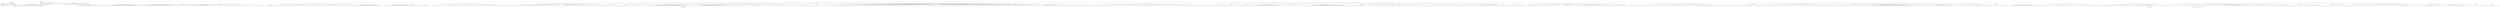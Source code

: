 graph Tree {
	"t0" [label = "TEI"];
	"t1" [label = "teiHeader"];
	"t2" [label = "fileDesc"];
	"t3" [label = "titleStmt"];
	"t4" [label = "title"];
	"t5" [label = "title"];
	"t6" [label = "author"];
	"t7" [label = "idno"];
	"t8" [label = "idno"];
	"t9" [label = "persName"];
	"t10" [label = "forename"];
	"t11" [label = "surname"];
	"t12" [label = "author"];
	"t13" [label = "idno"];
	"t14" [label = "idno"];
	"t15" [label = "persName"];
	"t16" [label = "forename"];
	"t17" [label = "surname"];
	"t18" [label = "editor"];
	"t19" [label = "publicationStmt"];
	"t20" [label = "publisher"];
	"t21" [label = "idno"];
	"t22" [label = "idno"];
	"t23" [label = "idno"];
	"t24" [label = "availability"];
	"t25" [label = "licence"];
	"t26" [label = "ab"];
	"t27" [label = "ref"];
	"t28" [label = "sourceDesc"];
	"t29" [label = "bibl"];
	"t30" [label = "name"];
	"t31" [label = "idno"];
	"t32" [label = "idno"];
	"t33" [label = "availability"];
	"t34" [label = "licence"];
	"t35" [label = "ab"];
	"t36" [label = "ref"];
	"t37" [label = "bibl"];
	"t38" [label = "date"];
	"t39" [label = "date"];
	"t40" [label = "idno"];
	"t41" [label = "profileDesc"];
	"t42" [label = "particDesc"];
	"t43" [label = "listPerson"];
	"t44" [label = "person"];
	"t45" [label = "persName"];
	"t46" [label = "person"];
	"t47" [label = "persName"];
	"t48" [label = "person"];
	"t49" [label = "persName"];
	"t50" [label = "person"];
	"t51" [label = "persName"];
	"t52" [label = "person"];
	"t53" [label = "persName"];
	"t54" [label = "person"];
	"t55" [label = "persName"];
	"t56" [label = "person"];
	"t57" [label = "persName"];
	"t58" [label = "person"];
	"t59" [label = "persName"];
	"t60" [label = "person"];
	"t61" [label = "persName"];
	"t62" [label = "person"];
	"t63" [label = "persName"];
	"t64" [label = "person"];
	"t65" [label = "persName"];
	"t66" [label = "person"];
	"t67" [label = "persName"];
	"t68" [label = "person"];
	"t69" [label = "persName"];
	"t70" [label = "person"];
	"t71" [label = "persName"];
	"t72" [label = "textClass"];
	"t73" [label = "keywords"];
	"t74" [label = "term"];
	"t75" [label = "term"];
	"t76" [label = "classCode"];
	"t77" [label = "revisionDesc"];
	"t78" [label = "listChange"];
	"t79" [label = "change"];
	"t80" [label = "text"];
	"t81" [label = "front"];
	"t82" [label = "docTitle"];
	"t83" [label = "titlePart"];
	"t84" [label = "titlePart"];
	"t85" [label = "docDate"];
	"t86" [label = "docAuthor"];
	"t87" [label = "div"];
	"t88" [label = "div"];
	"t89" [label = "head"];
	"t90" [label = "p"];
	"t91" [label = "p"];
	"t92" [label = "p"];
	"t93" [label = "div"];
	"t94" [label = "p"];
	"t95" [label = "div"];
	"t96" [label = "p"];
	"t97" [label = "performance"];
	"t98" [label = "ab"];
	"t99" [label = "div"];
	"t100" [label = "head"];
	"t101" [label = "p"];
	"t102" [label = "p"];
	"t103" [label = "p"];
	"t104" [label = "p"];
	"t105" [label = "p"];
	"t106" [label = "p"];
	"t107" [label = "p"];
	"t108" [label = "p"];
	"t109" [label = "p"];
	"t110" [label = "p"];
	"t111" [label = "castList"];
	"t112" [label = "head"];
	"t113" [label = "castItem"];
	"t114" [label = "role"];
	"t115" [label = "castItem"];
	"t116" [label = "role"];
	"t117" [label = "castItem"];
	"t118" [label = "role"];
	"t119" [label = "castItem"];
	"t120" [label = "role"];
	"t121" [label = "castItem"];
	"t122" [label = "role"];
	"t123" [label = "castItem"];
	"t124" [label = "role"];
	"t125" [label = "castItem"];
	"t126" [label = "role"];
	"t127" [label = "castItem"];
	"t128" [label = "role"];
	"t129" [label = "castItem"];
	"t130" [label = "role"];
	"t131" [label = "castItem"];
	"t132" [label = "role"];
	"t133" [label = "castItem"];
	"t134" [label = "role"];
	"t135" [label = "castItem"];
	"t136" [label = "role"];
	"t137" [label = "castItem"];
	"t138" [label = "role"];
	"t139" [label = "castItem"];
	"t140" [label = "role"];
	"t141" [label = "castItem"];
	"t142" [label = "role"];
	"t143" [label = "castItem"];
	"t144" [label = "role"];
	"t145" [label = "note"];
	"t146" [label = "body"];
	"t147" [label = "div"];
	"t148" [label = "head"];
	"t149" [label = "div"];
	"t150" [label = "head"];
	"t151" [label = "sp"];
	"t152" [label = "speaker"];
	"t153" [label = "l"];
	"t154" [label = "l"];
	"t155" [label = "l"];
	"t156" [label = "l"];
	"t157" [label = "note"];
	"t158" [label = "l"];
	"t159" [label = "l"];
	"t160" [label = "l"];
	"t161" [label = "l"];
	"t162" [label = "l"];
	"t163" [label = "l"];
	"t164" [label = "l"];
	"t165" [label = "l"];
	"t166" [label = "l"];
	"t167" [label = "l"];
	"t168" [label = "l"];
	"t169" [label = "l"];
	"t170" [label = "l"];
	"t171" [label = "l"];
	"t172" [label = "l"];
	"t173" [label = "l"];
	"t174" [label = "l"];
	"t175" [label = "l"];
	"t176" [label = "l"];
	"t177" [label = "l"];
	"t178" [label = "sp"];
	"t179" [label = "speaker"];
	"t180" [label = "l"];
	"t181" [label = "sp"];
	"t182" [label = "speaker"];
	"t183" [label = "l"];
	"t184" [label = "l"];
	"t185" [label = "l"];
	"t186" [label = "l"];
	"t187" [label = "l"];
	"t188" [label = "l"];
	"t189" [label = "l"];
	"t190" [label = "l"];
	"t191" [label = "l"];
	"t192" [label = "l"];
	"t193" [label = "l"];
	"t194" [label = "l"];
	"t195" [label = "l"];
	"t196" [label = "l"];
	"t197" [label = "l"];
	"t198" [label = "l"];
	"t199" [label = "l"];
	"t200" [label = "l"];
	"t201" [label = "l"];
	"t202" [label = "note"];
	"t203" [label = "l"];
	"t204" [label = "l"];
	"t205" [label = "l"];
	"t206" [label = "l"];
	"t207" [label = "l"];
	"t208" [label = "l"];
	"t209" [label = "l"];
	"t210" [label = "l"];
	"t211" [label = "l"];
	"t212" [label = "l"];
	"t213" [label = "l"];
	"t214" [label = "l"];
	"t215" [label = "l"];
	"t216" [label = "l"];
	"t217" [label = "l"];
	"t218" [label = "l"];
	"t219" [label = "sp"];
	"t220" [label = "speaker"];
	"t221" [label = "l"];
	"t222" [label = "l"];
	"t223" [label = "l"];
	"t224" [label = "l"];
	"t225" [label = "l"];
	"t226" [label = "l"];
	"t227" [label = "l"];
	"t228" [label = "l"];
	"t229" [label = "l"];
	"t230" [label = "l"];
	"t231" [label = "l"];
	"t232" [label = "l"];
	"t233" [label = "l"];
	"t234" [label = "l"];
	"t235" [label = "l"];
	"t236" [label = "l"];
	"t237" [label = "l"];
	"t238" [label = "l"];
	"t239" [label = "l"];
	"t240" [label = "l"];
	"t241" [label = "l"];
	"t242" [label = "l"];
	"t243" [label = "l"];
	"t244" [label = "l"];
	"t245" [label = "l"];
	"t246" [label = "l"];
	"t247" [label = "l"];
	"t248" [label = "l"];
	"t249" [label = "l"];
	"t250" [label = "l"];
	"t251" [label = "l"];
	"t252" [label = "l"];
	"t253" [label = "note"];
	"t254" [label = "sp"];
	"t255" [label = "speaker"];
	"t256" [label = "l"];
	"t257" [label = "l"];
	"t258" [label = "l"];
	"t259" [label = "l"];
	"t260" [label = "l"];
	"t261" [label = "l"];
	"t262" [label = "l"];
	"t263" [label = "l"];
	"t264" [label = "l"];
	"t265" [label = "l"];
	"t266" [label = "l"];
	"t267" [label = "sp"];
	"t268" [label = "speaker"];
	"t269" [label = "l"];
	"t270" [label = "l"];
	"t271" [label = "l"];
	"t272" [label = "l"];
	"t273" [label = "l"];
	"t274" [label = "l"];
	"t275" [label = "l"];
	"t276" [label = "l"];
	"t277" [label = "l"];
	"t278" [label = "l"];
	"t279" [label = "l"];
	"t280" [label = "l"];
	"t281" [label = "l"];
	"t282" [label = "l"];
	"t283" [label = "l"];
	"t284" [label = "l"];
	"t285" [label = "l"];
	"t286" [label = "l"];
	"t287" [label = "l"];
	"t288" [label = "l"];
	"t289" [label = "l"];
	"t290" [label = "l"];
	"t291" [label = "l"];
	"t292" [label = "l"];
	"t293" [label = "l"];
	"t294" [label = "sp"];
	"t295" [label = "speaker"];
	"t296" [label = "l"];
	"t297" [label = "l"];
	"t298" [label = "l"];
	"t299" [label = "l"];
	"t300" [label = "l"];
	"t301" [label = "l"];
	"t302" [label = "l"];
	"t303" [label = "l"];
	"t304" [label = "sp"];
	"t305" [label = "speaker"];
	"t306" [label = "l"];
	"t307" [label = "sp"];
	"t308" [label = "speaker"];
	"t309" [label = "l"];
	"t310" [label = "l"];
	"t311" [label = "l"];
	"t312" [label = "l"];
	"t313" [label = "l"];
	"t314" [label = "l"];
	"t315" [label = "l"];
	"t316" [label = "sp"];
	"t317" [label = "speaker"];
	"t318" [label = "l"];
	"t319" [label = "sp"];
	"t320" [label = "speaker"];
	"t321" [label = "l"];
	"t322" [label = "l"];
	"t323" [label = "l"];
	"t324" [label = "l"];
	"t325" [label = "l"];
	"t326" [label = "l"];
	"t327" [label = "l"];
	"t328" [label = "l"];
	"t329" [label = "sp"];
	"t330" [label = "speaker"];
	"t331" [label = "l"];
	"t332" [label = "l"];
	"t333" [label = "l"];
	"t334" [label = "l"];
	"t335" [label = "l"];
	"t336" [label = "l"];
	"t337" [label = "l"];
	"t338" [label = "l"];
	"t339" [label = "sp"];
	"t340" [label = "speaker"];
	"t341" [label = "l"];
	"t342" [label = "l"];
	"t343" [label = "l"];
	"t344" [label = "l"];
	"t345" [label = "div"];
	"t346" [label = "head"];
	"t347" [label = "sp"];
	"t348" [label = "speaker"];
	"t349" [label = "l"];
	"t350" [label = "l"];
	"t351" [label = "l"];
	"t352" [label = "l"];
	"t353" [label = "l"];
	"t354" [label = "l"];
	"t355" [label = "l"];
	"t356" [label = "l"];
	"t357" [label = "l"];
	"t358" [label = "l"];
	"t359" [label = "l"];
	"t360" [label = "l"];
	"t361" [label = "l"];
	"t362" [label = "l"];
	"t363" [label = "l"];
	"t364" [label = "l"];
	"t365" [label = "sp"];
	"t366" [label = "speaker"];
	"t367" [label = "l"];
	"t368" [label = "sp"];
	"t369" [label = "speaker"];
	"t370" [label = "l"];
	"t371" [label = "l"];
	"t372" [label = "l"];
	"t373" [label = "sp"];
	"t374" [label = "speaker"];
	"t375" [label = "l"];
	"t376" [label = "l"];
	"t377" [label = "note"];
	"t378" [label = "sp"];
	"t379" [label = "speaker"];
	"t380" [label = "l"];
	"t381" [label = "sp"];
	"t382" [label = "speaker"];
	"t383" [label = "l"];
	"t384" [label = "l"];
	"t385" [label = "l"];
	"t386" [label = "l"];
	"t387" [label = "l"];
	"t388" [label = "l"];
	"t389" [label = "l"];
	"t390" [label = "l"];
	"t391" [label = "l"];
	"t392" [label = "l"];
	"t393" [label = "l"];
	"t394" [label = "l"];
	"t395" [label = "l"];
	"t396" [label = "sp"];
	"t397" [label = "speaker"];
	"t398" [label = "l"];
	"t399" [label = "l"];
	"t400" [label = "sp"];
	"t401" [label = "speaker"];
	"t402" [label = "l"];
	"t403" [label = "l"];
	"t404" [label = "l"];
	"t405" [label = "sp"];
	"t406" [label = "speaker"];
	"t407" [label = "l"];
	"t408" [label = "sp"];
	"t409" [label = "speaker"];
	"t410" [label = "l"];
	"t411" [label = "sp"];
	"t412" [label = "speaker"];
	"t413" [label = "l"];
	"t414" [label = "sp"];
	"t415" [label = "speaker"];
	"t416" [label = "l"];
	"t417" [label = "note"];
	"t418" [label = "l"];
	"t419" [label = "l"];
	"t420" [label = "l"];
	"t421" [label = "l"];
	"t422" [label = "l"];
	"t423" [label = "l"];
	"t424" [label = "l"];
	"t425" [label = "l"];
	"t426" [label = "l"];
	"t427" [label = "l"];
	"t428" [label = "l"];
	"t429" [label = "l"];
	"t430" [label = "l"];
	"t431" [label = "l"];
	"t432" [label = "l"];
	"t433" [label = "l"];
	"t434" [label = "sp"];
	"t435" [label = "speaker"];
	"t436" [label = "l"];
	"t437" [label = "l"];
	"t438" [label = "l"];
	"t439" [label = "l"];
	"t440" [label = "l"];
	"t441" [label = "l"];
	"t442" [label = "l"];
	"t443" [label = "l"];
	"t444" [label = "l"];
	"t445" [label = "sp"];
	"t446" [label = "speaker"];
	"t447" [label = "l"];
	"t448" [label = "l"];
	"t449" [label = "l"];
	"t450" [label = "l"];
	"t451" [label = "l"];
	"t452" [label = "l"];
	"t453" [label = "l"];
	"t454" [label = "l"];
	"t455" [label = "l"];
	"t456" [label = "l"];
	"t457" [label = "l"];
	"t458" [label = "l"];
	"t459" [label = "l"];
	"t460" [label = "l"];
	"t461" [label = "l"];
	"t462" [label = "l"];
	"t463" [label = "l"];
	"t464" [label = "l"];
	"t465" [label = "l"];
	"t466" [label = "l"];
	"t467" [label = "l"];
	"t468" [label = "l"];
	"t469" [label = "l"];
	"t470" [label = "l"];
	"t471" [label = "l"];
	"t472" [label = "l"];
	"t473" [label = "l"];
	"t474" [label = "l"];
	"t475" [label = "l"];
	"t476" [label = "l"];
	"t477" [label = "sp"];
	"t478" [label = "speaker"];
	"t479" [label = "l"];
	"t480" [label = "l"];
	"t481" [label = "l"];
	"t482" [label = "l"];
	"t483" [label = "l"];
	"t484" [label = "l"];
	"t485" [label = "l"];
	"t486" [label = "l"];
	"t487" [label = "l"];
	"t488" [label = "l"];
	"t489" [label = "l"];
	"t490" [label = "l"];
	"t491" [label = "l"];
	"t492" [label = "l"];
	"t493" [label = "l"];
	"t494" [label = "l"];
	"t495" [label = "l"];
	"t496" [label = "l"];
	"t497" [label = "l"];
	"t498" [label = "l"];
	"t499" [label = "l"];
	"t500" [label = "l"];
	"t501" [label = "l"];
	"t502" [label = "l"];
	"t503" [label = "l"];
	"t504" [label = "l"];
	"t505" [label = "l"];
	"t506" [label = "l"];
	"t507" [label = "l"];
	"t508" [label = "l"];
	"t509" [label = "l"];
	"t510" [label = "l"];
	"t511" [label = "div"];
	"t512" [label = "head"];
	"t513" [label = "sp"];
	"t514" [label = "speaker"];
	"t515" [label = "l"];
	"t516" [label = "l"];
	"t517" [label = "l"];
	"t518" [label = "l"];
	"t519" [label = "l"];
	"t520" [label = "l"];
	"t521" [label = "l"];
	"t522" [label = "l"];
	"t523" [label = "l"];
	"t524" [label = "l"];
	"t525" [label = "l"];
	"t526" [label = "l"];
	"t527" [label = "l"];
	"t528" [label = "l"];
	"t529" [label = "div"];
	"t530" [label = "head"];
	"t531" [label = "sp"];
	"t532" [label = "speaker"];
	"t533" [label = "l"];
	"t534" [label = "l"];
	"t535" [label = "l"];
	"t536" [label = "l"];
	"t537" [label = "sp"];
	"t538" [label = "speaker"];
	"t539" [label = "l"];
	"t540" [label = "l"];
	"t541" [label = "l"];
	"t542" [label = "l"];
	"t543" [label = "l"];
	"t544" [label = "l"];
	"t545" [label = "sp"];
	"t546" [label = "speaker"];
	"t547" [label = "l"];
	"t548" [label = "l"];
	"t549" [label = "sp"];
	"t550" [label = "speaker"];
	"t551" [label = "l"];
	"t552" [label = "l"];
	"t553" [label = "l"];
	"t554" [label = "l"];
	"t555" [label = "l"];
	"t556" [label = "sp"];
	"t557" [label = "speaker"];
	"t558" [label = "l"];
	"t559" [label = "l"];
	"t560" [label = "l"];
	"t561" [label = "l"];
	"t562" [label = "sp"];
	"t563" [label = "speaker"];
	"t564" [label = "l"];
	"t565" [label = "l"];
	"t566" [label = "l"];
	"t567" [label = "l"];
	"t568" [label = "l"];
	"t569" [label = "l"];
	"t570" [label = "l"];
	"t571" [label = "l"];
	"t572" [label = "l"];
	"t573" [label = "l"];
	"t574" [label = "l"];
	"t575" [label = "sp"];
	"t576" [label = "speaker"];
	"t577" [label = "l"];
	"t578" [label = "l"];
	"t579" [label = "l"];
	"t580" [label = "l"];
	"t581" [label = "sp"];
	"t582" [label = "speaker"];
	"t583" [label = "l"];
	"t584" [label = "l"];
	"t585" [label = "l"];
	"t586" [label = "l"];
	"t587" [label = "sp"];
	"t588" [label = "speaker"];
	"t589" [label = "l"];
	"t590" [label = "l"];
	"t591" [label = "l"];
	"t592" [label = "l"];
	"t593" [label = "sp"];
	"t594" [label = "speaker"];
	"t595" [label = "l"];
	"t596" [label = "sp"];
	"t597" [label = "speaker"];
	"t598" [label = "l"];
	"t599" [label = "l"];
	"t600" [label = "l"];
	"t601" [label = "l"];
	"t602" [label = "sp"];
	"t603" [label = "speaker"];
	"t604" [label = "l"];
	"t605" [label = "l"];
	"t606" [label = "l"];
	"t607" [label = "sp"];
	"t608" [label = "speaker"];
	"t609" [label = "l"];
	"t610" [label = "l"];
	"t611" [label = "l"];
	"t612" [label = "l"];
	"t613" [label = "l"];
	"t614" [label = "l"];
	"t615" [label = "l"];
	"t616" [label = "l"];
	"t617" [label = "note"];
	"t618" [label = "sp"];
	"t619" [label = "speaker"];
	"t620" [label = "l"];
	"t621" [label = "l"];
	"t622" [label = "l"];
	"t623" [label = "l"];
	"t624" [label = "div"];
	"t625" [label = "head"];
	"t626" [label = "div"];
	"t627" [label = "head"];
	"t628" [label = "sp"];
	"t629" [label = "speaker"];
	"t630" [label = "l"];
	"t631" [label = "l"];
	"t632" [label = "l"];
	"t633" [label = "l"];
	"t634" [label = "div"];
	"t635" [label = "head"];
	"t636" [label = "sp"];
	"t637" [label = "speaker"];
	"t638" [label = "l"];
	"t639" [label = "l"];
	"t640" [label = "sp"];
	"t641" [label = "speaker"];
	"t642" [label = "l"];
	"t643" [label = "sp"];
	"t644" [label = "speaker"];
	"t645" [label = "l"];
	"t646" [label = "sp"];
	"t647" [label = "speaker"];
	"t648" [label = "l"];
	"t649" [label = "sp"];
	"t650" [label = "speaker"];
	"t651" [label = "l"];
	"t652" [label = "sp"];
	"t653" [label = "speaker"];
	"t654" [label = "l"];
	"t655" [label = "sp"];
	"t656" [label = "speaker"];
	"t657" [label = "l"];
	"t658" [label = "sp"];
	"t659" [label = "speaker"];
	"t660" [label = "l"];
	"t661" [label = "l"];
	"t662" [label = "l"];
	"t663" [label = "l"];
	"t664" [label = "l"];
	"t665" [label = "l"];
	"t666" [label = "l"];
	"t667" [label = "l"];
	"t668" [label = "l"];
	"t669" [label = "l"];
	"t670" [label = "l"];
	"t671" [label = "l"];
	"t672" [label = "l"];
	"t673" [label = "sp"];
	"t674" [label = "speaker"];
	"t675" [label = "l"];
	"t676" [label = "sp"];
	"t677" [label = "speaker"];
	"t678" [label = "l"];
	"t679" [label = "l"];
	"t680" [label = "l"];
	"t681" [label = "l"];
	"t682" [label = "l"];
	"t683" [label = "l"];
	"t684" [label = "l"];
	"t685" [label = "l"];
	"t686" [label = "l"];
	"t687" [label = "l"];
	"t688" [label = "l"];
	"t689" [label = "l"];
	"t690" [label = "l"];
	"t691" [label = "l"];
	"t692" [label = "l"];
	"t693" [label = "l"];
	"t694" [label = "l"];
	"t695" [label = "l"];
	"t696" [label = "sp"];
	"t697" [label = "speaker"];
	"t698" [label = "l"];
	"t699" [label = "sp"];
	"t700" [label = "speaker"];
	"t701" [label = "l"];
	"t702" [label = "l"];
	"t703" [label = "l"];
	"t704" [label = "l"];
	"t705" [label = "l"];
	"t706" [label = "sp"];
	"t707" [label = "speaker"];
	"t708" [label = "l"];
	"t709" [label = "l"];
	"t710" [label = "l"];
	"t711" [label = "l"];
	"t712" [label = "sp"];
	"t713" [label = "speaker"];
	"t714" [label = "l"];
	"t715" [label = "sp"];
	"t716" [label = "speaker"];
	"t717" [label = "l"];
	"t718" [label = "sp"];
	"t719" [label = "speaker"];
	"t720" [label = "l"];
	"t721" [label = "sp"];
	"t722" [label = "speaker"];
	"t723" [label = "l"];
	"t724" [label = "sp"];
	"t725" [label = "speaker"];
	"t726" [label = "l"];
	"t727" [label = "div"];
	"t728" [label = "head"];
	"t729" [label = "sp"];
	"t730" [label = "speaker"];
	"t731" [label = "l"];
	"t732" [label = "l"];
	"t733" [label = "l"];
	"t734" [label = "l"];
	"t735" [label = "l"];
	"t736" [label = "sp"];
	"t737" [label = "speaker"];
	"t738" [label = "l"];
	"t739" [label = "l"];
	"t740" [label = "l"];
	"t741" [label = "l"];
	"t742" [label = "stage"];
	"t743" [label = "div"];
	"t744" [label = "head"];
	"t745" [label = "sp"];
	"t746" [label = "speaker"];
	"t747" [label = "l"];
	"t748" [label = "l"];
	"t749" [label = "l"];
	"t750" [label = "l"];
	"t751" [label = "l"];
	"t752" [label = "l"];
	"t753" [label = "l"];
	"t754" [label = "l"];
	"t755" [label = "l"];
	"t756" [label = "l"];
	"t757" [label = "l"];
	"t758" [label = "l"];
	"t759" [label = "sp"];
	"t760" [label = "speaker"];
	"t761" [label = "l"];
	"t762" [label = "l"];
	"t763" [label = "l"];
	"t764" [label = "l"];
	"t765" [label = "l"];
	"t766" [label = "l"];
	"t767" [label = "l"];
	"t768" [label = "l"];
	"t769" [label = "l"];
	"t770" [label = "div"];
	"t771" [label = "head"];
	"t772" [label = "sp"];
	"t773" [label = "speaker"];
	"t774" [label = "l"];
	"t775" [label = "l"];
	"t776" [label = "l"];
	"t777" [label = "l"];
	"t778" [label = "l"];
	"t779" [label = "sp"];
	"t780" [label = "speaker"];
	"t781" [label = "l"];
	"t782" [label = "l"];
	"t783" [label = "l"];
	"t784" [label = "l"];
	"t785" [label = "l"];
	"t786" [label = "l"];
	"t787" [label = "l"];
	"t788" [label = "l"];
	"t789" [label = "l"];
	"t790" [label = "l"];
	"t791" [label = "l"];
	"t792" [label = "l"];
	"t793" [label = "l"];
	"t794" [label = "l"];
	"t795" [label = "l"];
	"t796" [label = "l"];
	"t797" [label = "l"];
	"t798" [label = "l"];
	"t799" [label = "l"];
	"t800" [label = "l"];
	"t801" [label = "l"];
	"t802" [label = "l"];
	"t803" [label = "l"];
	"t804" [label = "l"];
	"t805" [label = "l"];
	"t806" [label = "l"];
	"t807" [label = "l"];
	"t808" [label = "l"];
	"t809" [label = "l"];
	"t810" [label = "l"];
	"t811" [label = "l"];
	"t812" [label = "l"];
	"t813" [label = "l"];
	"t814" [label = "l"];
	"t815" [label = "q"];
	"t816" [label = "hi"];
	"t817" [label = "q"];
	"t818" [label = "hi"];
	"t819" [label = "l"];
	"t820" [label = "q"];
	"t821" [label = "hi"];
	"t822" [label = "l"];
	"t823" [label = "q"];
	"t824" [label = "hi"];
	"t825" [label = "l"];
	"t826" [label = "q"];
	"t827" [label = "hi"];
	"t828" [label = "l"];
	"t829" [label = "l"];
	"t830" [label = "l"];
	"t831" [label = "l"];
	"t832" [label = "l"];
	"t833" [label = "l"];
	"t834" [label = "sp"];
	"t835" [label = "speaker"];
	"t836" [label = "l"];
	"t837" [label = "sp"];
	"t838" [label = "speaker"];
	"t839" [label = "l"];
	"t840" [label = "l"];
	"t841" [label = "l"];
	"t842" [label = "l"];
	"t843" [label = "l"];
	"t844" [label = "l"];
	"t845" [label = "l"];
	"t846" [label = "l"];
	"t847" [label = "l"];
	"t848" [label = "l"];
	"t849" [label = "l"];
	"t850" [label = "l"];
	"t851" [label = "l"];
	"t852" [label = "l"];
	"t853" [label = "l"];
	"t854" [label = "l"];
	"t855" [label = "l"];
	"t856" [label = "l"];
	"t857" [label = "l"];
	"t858" [label = "l"];
	"t859" [label = "l"];
	"t860" [label = "l"];
	"t861" [label = "l"];
	"t862" [label = "l"];
	"t863" [label = "l"];
	"t864" [label = "l"];
	"t865" [label = "l"];
	"t866" [label = "l"];
	"t867" [label = "l"];
	"t868" [label = "l"];
	"t869" [label = "l"];
	"t870" [label = "l"];
	"t871" [label = "l"];
	"t872" [label = "l"];
	"t873" [label = "l"];
	"t874" [label = "l"];
	"t875" [label = "l"];
	"t876" [label = "sp"];
	"t877" [label = "speaker"];
	"t878" [label = "l"];
	"t879" [label = "sp"];
	"t880" [label = "speaker"];
	"t881" [label = "l"];
	"t882" [label = "l"];
	"t883" [label = "sp"];
	"t884" [label = "speaker"];
	"t885" [label = "l"];
	"t886" [label = "l"];
	"t887" [label = "l"];
	"t888" [label = "sp"];
	"t889" [label = "speaker"];
	"t890" [label = "l"];
	"t891" [label = "l"];
	"t892" [label = "l"];
	"t893" [label = "l"];
	"t894" [label = "l"];
	"t895" [label = "l"];
	"t896" [label = "l"];
	"t897" [label = "sp"];
	"t898" [label = "speaker"];
	"t899" [label = "l"];
	"t900" [label = "sp"];
	"t901" [label = "speaker"];
	"t902" [label = "l"];
	"t903" [label = "l"];
	"t904" [label = "l"];
	"t905" [label = "sp"];
	"t906" [label = "speaker"];
	"t907" [label = "l"];
	"t908" [label = "l"];
	"t909" [label = "l"];
	"t910" [label = "l"];
	"t911" [label = "sp"];
	"t912" [label = "speaker"];
	"t913" [label = "l"];
	"t914" [label = "l"];
	"t915" [label = "l"];
	"t916" [label = "l"];
	"t917" [label = "l"];
	"t918" [label = "l"];
	"t919" [label = "l"];
	"t920" [label = "l"];
	"t921" [label = "l"];
	"t922" [label = "sp"];
	"t923" [label = "speaker"];
	"t924" [label = "l"];
	"t925" [label = "l"];
	"t926" [label = "l"];
	"t927" [label = "l"];
	"t928" [label = "l"];
	"t929" [label = "l"];
	"t930" [label = "l"];
	"t931" [label = "l"];
	"t932" [label = "l"];
	"t933" [label = "l"];
	"t934" [label = "l"];
	"t935" [label = "l"];
	"t936" [label = "sp"];
	"t937" [label = "speaker"];
	"t938" [label = "l"];
	"t939" [label = "l"];
	"t940" [label = "l"];
	"t941" [label = "l"];
	"t942" [label = "l"];
	"t943" [label = "sp"];
	"t944" [label = "speaker"];
	"t945" [label = "l"];
	"t946" [label = "sp"];
	"t947" [label = "speaker"];
	"t948" [label = "l"];
	"t949" [label = "l"];
	"t950" [label = "l"];
	"t951" [label = "l"];
	"t952" [label = "l"];
	"t953" [label = "l"];
	"t954" [label = "l"];
	"t955" [label = "l"];
	"t956" [label = "l"];
	"t957" [label = "l"];
	"t958" [label = "l"];
	"t959" [label = "l"];
	"t960" [label = "l"];
	"t961" [label = "l"];
	"t962" [label = "div"];
	"t963" [label = "head"];
	"t964" [label = "sp"];
	"t965" [label = "speaker"];
	"t966" [label = "l"];
	"t967" [label = "l"];
	"t968" [label = "l"];
	"t969" [label = "l"];
	"t970" [label = "l"];
	"t971" [label = "l"];
	"t972" [label = "l"];
	"t973" [label = "l"];
	"t974" [label = "l"];
	"t975" [label = "sp"];
	"t976" [label = "speaker"];
	"t977" [label = "l"];
	"t978" [label = "l"];
	"t979" [label = "l"];
	"t980" [label = "l"];
	"t981" [label = "l"];
	"t982" [label = "l"];
	"t983" [label = "l"];
	"t984" [label = "l"];
	"t985" [label = "div"];
	"t986" [label = "head"];
	"t987" [label = "sp"];
	"t988" [label = "speaker"];
	"t989" [label = "l"];
	"t990" [label = "l"];
	"t991" [label = "sp"];
	"t992" [label = "speaker"];
	"t993" [label = "l"];
	"t994" [label = "sp"];
	"t995" [label = "speaker"];
	"t996" [label = "l"];
	"t997" [label = "l"];
	"t998" [label = "l"];
	"t999" [label = "sp"];
	"t1000" [label = "speaker"];
	"t1001" [label = "l"];
	"t1002" [label = "sp"];
	"t1003" [label = "speaker"];
	"t1004" [label = "l"];
	"t1005" [label = "sp"];
	"t1006" [label = "speaker"];
	"t1007" [label = "l"];
	"t1008" [label = "l"];
	"t1009" [label = "sp"];
	"t1010" [label = "speaker"];
	"t1011" [label = "l"];
	"t1012" [label = "l"];
	"t1013" [label = "sp"];
	"t1014" [label = "speaker"];
	"t1015" [label = "l"];
	"t1016" [label = "sp"];
	"t1017" [label = "speaker"];
	"t1018" [label = "l"];
	"t1019" [label = "l"];
	"t1020" [label = "sp"];
	"t1021" [label = "speaker"];
	"t1022" [label = "l"];
	"t1023" [label = "l"];
	"t1024" [label = "sp"];
	"t1025" [label = "speaker"];
	"t1026" [label = "l"];
	"t1027" [label = "l"];
	"t1028" [label = "l"];
	"t1029" [label = "sp"];
	"t1030" [label = "speaker"];
	"t1031" [label = "l"];
	"t1032" [label = "sp"];
	"t1033" [label = "speaker"];
	"t1034" [label = "l"];
	"t1035" [label = "sp"];
	"t1036" [label = "speaker"];
	"t1037" [label = "l"];
	"t1038" [label = "sp"];
	"t1039" [label = "speaker"];
	"t1040" [label = "l"];
	"t1041" [label = "sp"];
	"t1042" [label = "speaker"];
	"t1043" [label = "l"];
	"t1044" [label = "l"];
	"t1045" [label = "l"];
	"t1046" [label = "sp"];
	"t1047" [label = "speaker"];
	"t1048" [label = "l"];
	"t1049" [label = "sp"];
	"t1050" [label = "speaker"];
	"t1051" [label = "l"];
	"t1052" [label = "sp"];
	"t1053" [label = "speaker"];
	"t1054" [label = "l"];
	"t1055" [label = "sp"];
	"t1056" [label = "speaker"];
	"t1057" [label = "l"];
	"t1058" [label = "sp"];
	"t1059" [label = "speaker"];
	"t1060" [label = "l"];
	"t1061" [label = "sp"];
	"t1062" [label = "speaker"];
	"t1063" [label = "l"];
	"t1064" [label = "sp"];
	"t1065" [label = "speaker"];
	"t1066" [label = "l"];
	"t1067" [label = "sp"];
	"t1068" [label = "speaker"];
	"t1069" [label = "l"];
	"t1070" [label = "sp"];
	"t1071" [label = "speaker"];
	"t1072" [label = "l"];
	"t1073" [label = "sp"];
	"t1074" [label = "speaker"];
	"t1075" [label = "l"];
	"t1076" [label = "l"];
	"t1077" [label = "sp"];
	"t1078" [label = "speaker"];
	"t1079" [label = "l"];
	"t1080" [label = "sp"];
	"t1081" [label = "speaker"];
	"t1082" [label = "l"];
	"t1083" [label = "l"];
	"t1084" [label = "l"];
	"t1085" [label = "l"];
	"t1086" [label = "l"];
	"t1087" [label = "sp"];
	"t1088" [label = "speaker"];
	"t1089" [label = "l"];
	"t1090" [label = "l"];
	"t1091" [label = "l"];
	"t1092" [label = "l"];
	"t1093" [label = "sp"];
	"t1094" [label = "speaker"];
	"t1095" [label = "l"];
	"t1096" [label = "l"];
	"t1097" [label = "l"];
	"t1098" [label = "l"];
	"t1099" [label = "sp"];
	"t1100" [label = "speaker"];
	"t1101" [label = "l"];
	"t1102" [label = "sp"];
	"t1103" [label = "speaker"];
	"t1104" [label = "l"];
	"t1105" [label = "l"];
	"t1106" [label = "sp"];
	"t1107" [label = "speaker"];
	"t1108" [label = "l"];
	"t1109" [label = "sp"];
	"t1110" [label = "speaker"];
	"t1111" [label = "l"];
	"t1112" [label = "l"];
	"t1113" [label = "l"];
	"t1114" [label = "sp"];
	"t1115" [label = "speaker"];
	"t1116" [label = "l"];
	"t1117" [label = "sp"];
	"t1118" [label = "speaker"];
	"t1119" [label = "l"];
	"t1120" [label = "l"];
	"t1121" [label = "l"];
	"t1122" [label = "l"];
	"t1123" [label = "sp"];
	"t1124" [label = "speaker"];
	"t1125" [label = "l"];
	"t1126" [label = "l"];
	"t1127" [label = "sp"];
	"t1128" [label = "speaker"];
	"t1129" [label = "l"];
	"t1130" [label = "sp"];
	"t1131" [label = "speaker"];
	"t1132" [label = "l"];
	"t1133" [label = "sp"];
	"t1134" [label = "speaker"];
	"t1135" [label = "l"];
	"t1136" [label = "sp"];
	"t1137" [label = "speaker"];
	"t1138" [label = "l"];
	"t1139" [label = "sp"];
	"t1140" [label = "speaker"];
	"t1141" [label = "l"];
	"t1142" [label = "l"];
	"t1143" [label = "l"];
	"t1144" [label = "l"];
	"t1145" [label = "sp"];
	"t1146" [label = "speaker"];
	"t1147" [label = "l"];
	"t1148" [label = "l"];
	"t1149" [label = "l"];
	"t1150" [label = "sp"];
	"t1151" [label = "speaker"];
	"t1152" [label = "l"];
	"t1153" [label = "sp"];
	"t1154" [label = "speaker"];
	"t1155" [label = "l"];
	"t1156" [label = "sp"];
	"t1157" [label = "speaker"];
	"t1158" [label = "l"];
	"t1159" [label = "sp"];
	"t1160" [label = "speaker"];
	"t1161" [label = "l"];
	"t1162" [label = "sp"];
	"t1163" [label = "speaker"];
	"t1164" [label = "l"];
	"t1165" [label = "sp"];
	"t1166" [label = "speaker"];
	"t1167" [label = "l"];
	"t1168" [label = "l"];
	"t1169" [label = "sp"];
	"t1170" [label = "speaker"];
	"t1171" [label = "l"];
	"t1172" [label = "l"];
	"t1173" [label = "sp"];
	"t1174" [label = "speaker"];
	"t1175" [label = "l"];
	"t1176" [label = "sp"];
	"t1177" [label = "speaker"];
	"t1178" [label = "l"];
	"t1179" [label = "sp"];
	"t1180" [label = "speaker"];
	"t1181" [label = "l"];
	"t1182" [label = "sp"];
	"t1183" [label = "speaker"];
	"t1184" [label = "l"];
	"t1185" [label = "l"];
	"t1186" [label = "sp"];
	"t1187" [label = "speaker"];
	"t1188" [label = "l"];
	"t1189" [label = "l"];
	"t1190" [label = "l"];
	"t1191" [label = "l"];
	"t1192" [label = "l"];
	"t1193" [label = "l"];
	"t1194" [label = "l"];
	"t1195" [label = "l"];
	"t1196" [label = "l"];
	"t1197" [label = "sp"];
	"t1198" [label = "speaker"];
	"t1199" [label = "l"];
	"t1200" [label = "sp"];
	"t1201" [label = "speaker"];
	"t1202" [label = "l"];
	"t1203" [label = "sp"];
	"t1204" [label = "speaker"];
	"t1205" [label = "l"];
	"t1206" [label = "l"];
	"t1207" [label = "sp"];
	"t1208" [label = "speaker"];
	"t1209" [label = "l"];
	"t1210" [label = "sp"];
	"t1211" [label = "speaker"];
	"t1212" [label = "l"];
	"t1213" [label = "sp"];
	"t1214" [label = "speaker"];
	"t1215" [label = "l"];
	"t1216" [label = "l"];
	"t1217" [label = "l"];
	"t1218" [label = "l"];
	"t1219" [label = "l"];
	"t1220" [label = "l"];
	"t1221" [label = "sp"];
	"t1222" [label = "speaker"];
	"t1223" [label = "l"];
	"t1224" [label = "l"];
	"t1225" [label = "sp"];
	"t1226" [label = "speaker"];
	"t1227" [label = "l"];
	"t1228" [label = "l"];
	"t1229" [label = "l"];
	"t1230" [label = "l"];
	"t1231" [label = "l"];
	"t1232" [label = "l"];
	"t1233" [label = "l"];
	"t1234" [label = "l"];
	"t1235" [label = "l"];
	"t1236" [label = "l"];
	"t1237" [label = "l"];
	"t1238" [label = "l"];
	"t1239" [label = "l"];
	"t1240" [label = "l"];
	"t1241" [label = "l"];
	"t1242" [label = "l"];
	"t1243" [label = "l"];
	"t1244" [label = "l"];
	"t1245" [label = "l"];
	"t1246" [label = "l"];
	"t1247" [label = "l"];
	"t1248" [label = "l"];
	"t1249" [label = "sp"];
	"t1250" [label = "speaker"];
	"t1251" [label = "l"];
	"t1252" [label = "sp"];
	"t1253" [label = "speaker"];
	"t1254" [label = "l"];
	"t1255" [label = "l"];
	"t1256" [label = "l"];
	"t1257" [label = "l"];
	"t1258" [label = "l"];
	"t1259" [label = "l"];
	"t1260" [label = "sp"];
	"t1261" [label = "speaker"];
	"t1262" [label = "l"];
	"t1263" [label = "l"];
	"t1264" [label = "div"];
	"t1265" [label = "head"];
	"t1266" [label = "sp"];
	"t1267" [label = "speaker"];
	"t1268" [label = "l"];
	"t1269" [label = "l"];
	"t1270" [label = "sp"];
	"t1271" [label = "speaker"];
	"t1272" [label = "l"];
	"t1273" [label = "l"];
	"t1274" [label = "l"];
	"t1275" [label = "stage"];
	"t1276" [label = "l"];
	"t1277" [label = "l"];
	"t1278" [label = "l"];
	"t1279" [label = "l"];
	"t1280" [label = "l"];
	"t1281" [label = "l"];
	"t1282" [label = "l"];
	"t1283" [label = "l"];
	"t1284" [label = "div"];
	"t1285" [label = "head"];
	"t1286" [label = "sp"];
	"t1287" [label = "speaker"];
	"t1288" [label = "l"];
	"t1289" [label = "l"];
	"t1290" [label = "l"];
	"t1291" [label = "l"];
	"t1292" [label = "l"];
	"t1293" [label = "sp"];
	"t1294" [label = "speaker"];
	"t1295" [label = "l"];
	"t1296" [label = "l"];
	"t1297" [label = "l"];
	"t1298" [label = "l"];
	"t1299" [label = "l"];
	"t1300" [label = "l"];
	"t1301" [label = "sp"];
	"t1302" [label = "speaker"];
	"t1303" [label = "l"];
	"t1304" [label = "l"];
	"t1305" [label = "sp"];
	"t1306" [label = "speaker"];
	"t1307" [label = "l"];
	"t1308" [label = "l"];
	"t1309" [label = "l"];
	"t1310" [label = "l"];
	"t1311" [label = "sp"];
	"t1312" [label = "speaker"];
	"t1313" [label = "l"];
	"t1314" [label = "l"];
	"t1315" [label = "l"];
	"t1316" [label = "l"];
	"t1317" [label = "l"];
	"t1318" [label = "l"];
	"t1319" [label = "l"];
	"t1320" [label = "l"];
	"t1321" [label = "sp"];
	"t1322" [label = "speaker"];
	"t1323" [label = "l"];
	"t1324" [label = "l"];
	"t1325" [label = "sp"];
	"t1326" [label = "speaker"];
	"t1327" [label = "l"];
	"t1328" [label = "l"];
	"t1329" [label = "l"];
	"t1330" [label = "l"];
	"t1331" [label = "l"];
	"t1332" [label = "l"];
	"t1333" [label = "l"];
	"t1334" [label = "l"];
	"t1335" [label = "sp"];
	"t1336" [label = "speaker"];
	"t1337" [label = "l"];
	"t1338" [label = "l"];
	"t1339" [label = "sp"];
	"t1340" [label = "speaker"];
	"t1341" [label = "l"];
	"t1342" [label = "l"];
	"t1343" [label = "l"];
	"t1344" [label = "l"];
	"t1345" [label = "l"];
	"t1346" [label = "l"];
	"t1347" [label = "l"];
	"t1348" [label = "note"];
	"t1349" [label = "sp"];
	"t1350" [label = "speaker"];
	"t1351" [label = "l"];
	"t1352" [label = "l"];
	"t1353" [label = "l"];
	"t1354" [label = "l"];
	"t1355" [label = "l"];
	"t1356" [label = "l"];
	"t1357" [label = "sp"];
	"t1358" [label = "speaker"];
	"t1359" [label = "l"];
	"t1360" [label = "l"];
	"t1361" [label = "l"];
	"t1362" [label = "sp"];
	"t1363" [label = "speaker"];
	"t1364" [label = "l"];
	"t1365" [label = "l"];
	"t1366" [label = "l"];
	"t1367" [label = "l"];
	"t1368" [label = "l"];
	"t1369" [label = "l"];
	"t1370" [label = "note"];
	"t1371" [label = "sp"];
	"t1372" [label = "speaker"];
	"t1373" [label = "l"];
	"t1374" [label = "l"];
	"t1375" [label = "l"];
	"t1376" [label = "l"];
	"t1377" [label = "l"];
	"t1378" [label = "l"];
	"t1379" [label = "sp"];
	"t1380" [label = "speaker"];
	"t1381" [label = "l"];
	"t1382" [label = "l"];
	"t1383" [label = "l"];
	"t1384" [label = "l"];
	"t1385" [label = "sp"];
	"t1386" [label = "speaker"];
	"t1387" [label = "l"];
	"t1388" [label = "l"];
	"t1389" [label = "l"];
	"t1390" [label = "l"];
	"t1391" [label = "l"];
	"t1392" [label = "l"];
	"t1393" [label = "l"];
	"t1394" [label = "sp"];
	"t1395" [label = "speaker"];
	"t1396" [label = "l"];
	"t1397" [label = "l"];
	"t1398" [label = "l"];
	"t1399" [label = "l"];
	"t1400" [label = "l"];
	"t1401" [label = "l"];
	"t1402" [label = "sp"];
	"t1403" [label = "speaker"];
	"t1404" [label = "l"];
	"t1405" [label = "l"];
	"t1406" [label = "l"];
	"t1407" [label = "l"];
	"t1408" [label = "l"];
	"t1409" [label = "l"];
	"t1410" [label = "l"];
	"t1411" [label = "l"];
	"t1412" [label = "l"];
	"t1413" [label = "sp"];
	"t1414" [label = "speaker"];
	"t1415" [label = "l"];
	"t1416" [label = "l"];
	"t1417" [label = "l"];
	"t1418" [label = "div"];
	"t1419" [label = "head"];
	"t1420" [label = "div"];
	"t1421" [label = "head"];
	"t1422" [label = "sp"];
	"t1423" [label = "speaker"];
	"t1424" [label = "l"];
	"t1425" [label = "l"];
	"t1426" [label = "sp"];
	"t1427" [label = "speaker"];
	"t1428" [label = "l"];
	"t1429" [label = "sp"];
	"t1430" [label = "speaker"];
	"t1431" [label = "l"];
	"t1432" [label = "sp"];
	"t1433" [label = "speaker"];
	"t1434" [label = "l"];
	"t1435" [label = "div"];
	"t1436" [label = "head"];
	"t1437" [label = "sp"];
	"t1438" [label = "speaker"];
	"t1439" [label = "l"];
	"t1440" [label = "l"];
	"t1441" [label = "l"];
	"t1442" [label = "l"];
	"t1443" [label = "l"];
	"t1444" [label = "l"];
	"t1445" [label = "l"];
	"t1446" [label = "l"];
	"t1447" [label = "sp"];
	"t1448" [label = "speaker"];
	"t1449" [label = "l"];
	"t1450" [label = "l"];
	"t1451" [label = "l"];
	"t1452" [label = "div"];
	"t1453" [label = "head"];
	"t1454" [label = "sp"];
	"t1455" [label = "speaker"];
	"t1456" [label = "l"];
	"t1457" [label = "l"];
	"t1458" [label = "l"];
	"t1459" [label = "l"];
	"t1460" [label = "l"];
	"t1461" [label = "l"];
	"t1462" [label = "l"];
	"t1463" [label = "l"];
	"t1464" [label = "l"];
	"t1465" [label = "l"];
	"t1466" [label = "sp"];
	"t1467" [label = "speaker"];
	"t1468" [label = "l"];
	"t1469" [label = "l"];
	"t1470" [label = "l"];
	"t1471" [label = "l"];
	"t1472" [label = "l"];
	"t1473" [label = "l"];
	"t1474" [label = "l"];
	"t1475" [label = "l"];
	"t1476" [label = "l"];
	"t1477" [label = "l"];
	"t1478" [label = "l"];
	"t1479" [label = "l"];
	"t1480" [label = "l"];
	"t1481" [label = "l"];
	"t1482" [label = "l"];
	"t1483" [label = "l"];
	"t1484" [label = "l"];
	"t1485" [label = "l"];
	"t1486" [label = "l"];
	"t1487" [label = "l"];
	"t1488" [label = "l"];
	"t1489" [label = "l"];
	"t1490" [label = "l"];
	"t1491" [label = "l"];
	"t1492" [label = "l"];
	"t1493" [label = "l"];
	"t1494" [label = "l"];
	"t1495" [label = "l"];
	"t1496" [label = "l"];
	"t1497" [label = "l"];
	"t1498" [label = "l"];
	"t1499" [label = "sp"];
	"t1500" [label = "speaker"];
	"t1501" [label = "l"];
	"t1502" [label = "l"];
	"t1503" [label = "l"];
	"t1504" [label = "sp"];
	"t1505" [label = "speaker"];
	"t1506" [label = "l"];
	"t1507" [label = "l"];
	"t1508" [label = "l"];
	"t1509" [label = "l"];
	"t1510" [label = "l"];
	"t1511" [label = "l"];
	"t1512" [label = "l"];
	"t1513" [label = "l"];
	"t1514" [label = "l"];
	"t1515" [label = "l"];
	"t1516" [label = "l"];
	"t1517" [label = "sp"];
	"t1518" [label = "speaker"];
	"t1519" [label = "l"];
	"t1520" [label = "l"];
	"t1521" [label = "l"];
	"t1522" [label = "l"];
	"t1523" [label = "sp"];
	"t1524" [label = "speaker"];
	"t1525" [label = "l"];
	"t1526" [label = "l"];
	"t1527" [label = "l"];
	"t1528" [label = "l"];
	"t1529" [label = "l"];
	"t1530" [label = "l"];
	"t1531" [label = "l"];
	"t1532" [label = "l"];
	"t1533" [label = "l"];
	"t1534" [label = "l"];
	"t1535" [label = "l"];
	"t1536" [label = "l"];
	"t1537" [label = "l"];
	"t1538" [label = "l"];
	"t1539" [label = "l"];
	"t1540" [label = "l"];
	"t1541" [label = "l"];
	"t1542" [label = "l"];
	"t1543" [label = "l"];
	"t1544" [label = "l"];
	"t1545" [label = "l"];
	"t1546" [label = "l"];
	"t1547" [label = "l"];
	"t1548" [label = "l"];
	"t1549" [label = "l"];
	"t1550" [label = "l"];
	"t1551" [label = "l"];
	"t1552" [label = "l"];
	"t1553" [label = "l"];
	"t1554" [label = "l"];
	"t1555" [label = "l"];
	"t1556" [label = "l"];
	"t1557" [label = "l"];
	"t1558" [label = "l"];
	"t1559" [label = "l"];
	"t1560" [label = "l"];
	"t1561" [label = "l"];
	"t1562" [label = "l"];
	"t1563" [label = "l"];
	"t1564" [label = "l"];
	"t1565" [label = "l"];
	"t1566" [label = "l"];
	"t1567" [label = "l"];
	"t1568" [label = "l"];
	"t1569" [label = "l"];
	"t1570" [label = "div"];
	"t1571" [label = "head"];
	"t1572" [label = "sp"];
	"t1573" [label = "speaker"];
	"t1574" [label = "l"];
	"t1575" [label = "l"];
	"t1576" [label = "l"];
	"t1577" [label = "l"];
	"t1578" [label = "l"];
	"t1579" [label = "l"];
	"t1580" [label = "l"];
	"t1581" [label = "l"];
	"t1582" [label = "l"];
	"t1583" [label = "l"];
	"t1584" [label = "l"];
	"t1585" [label = "l"];
	"t1586" [label = "l"];
	"t1587" [label = "l"];
	"t1588" [label = "l"];
	"t1589" [label = "l"];
	"t1590" [label = "sp"];
	"t1591" [label = "speaker"];
	"t1592" [label = "l"];
	"t1593" [label = "sp"];
	"t1594" [label = "speaker"];
	"t1595" [label = "l"];
	"t1596" [label = "l"];
	"t1597" [label = "l"];
	"t1598" [label = "l"];
	"t1599" [label = "l"];
	"t1600" [label = "sp"];
	"t1601" [label = "speaker"];
	"t1602" [label = "l"];
	"t1603" [label = "sp"];
	"t1604" [label = "speaker"];
	"t1605" [label = "l"];
	"t1606" [label = "l"];
	"t1607" [label = "sp"];
	"t1608" [label = "speaker"];
	"t1609" [label = "l"];
	"t1610" [label = "l"];
	"t1611" [label = "l"];
	"t1612" [label = "l"];
	"t1613" [label = "sp"];
	"t1614" [label = "speaker"];
	"t1615" [label = "l"];
	"t1616" [label = "l"];
	"t1617" [label = "l"];
	"t1618" [label = "l"];
	"t1619" [label = "l"];
	"t1620" [label = "l"];
	"t1621" [label = "l"];
	"t1622" [label = "l"];
	"t1623" [label = "sp"];
	"t1624" [label = "speaker"];
	"t1625" [label = "l"];
	"t1626" [label = "sp"];
	"t1627" [label = "speaker"];
	"t1628" [label = "l"];
	"t1629" [label = "l"];
	"t1630" [label = "sp"];
	"t1631" [label = "speaker"];
	"t1632" [label = "l"];
	"t1633" [label = "sp"];
	"t1634" [label = "speaker"];
	"t1635" [label = "l"];
	"t1636" [label = "l"];
	"t1637" [label = "l"];
	"t1638" [label = "l"];
	"t1639" [label = "l"];
	"t1640" [label = "l"];
	"t1641" [label = "l"];
	"t1642" [label = "l"];
	"t1643" [label = "l"];
	"t1644" [label = "l"];
	"t1645" [label = "l"];
	"t1646" [label = "sp"];
	"t1647" [label = "speaker"];
	"t1648" [label = "l"];
	"t1649" [label = "l"];
	"t1650" [label = "l"];
	"t1651" [label = "l"];
	"t1652" [label = "l"];
	"t1653" [label = "l"];
	"t1654" [label = "div"];
	"t1655" [label = "head"];
	"t1656" [label = "sp"];
	"t1657" [label = "speaker"];
	"t1658" [label = "l"];
	"t1659" [label = "l"];
	"t1660" [label = "l"];
	"t1661" [label = "l"];
	"t1662" [label = "l"];
	"t1663" [label = "l"];
	"t1664" [label = "l"];
	"t1665" [label = "l"];
	"t1666" [label = "sp"];
	"t1667" [label = "speaker"];
	"t1668" [label = "l"];
	"t1669" [label = "l"];
	"t1670" [label = "l"];
	"t1671" [label = "l"];
	"t1672" [label = "sp"];
	"t1673" [label = "speaker"];
	"t1674" [label = "l"];
	"t1675" [label = "l"];
	"t1676" [label = "sp"];
	"t1677" [label = "speaker"];
	"t1678" [label = "l"];
	"t1679" [label = "sp"];
	"t1680" [label = "speaker"];
	"t1681" [label = "l"];
	"t1682" [label = "l"];
	"t1683" [label = "l"];
	"t1684" [label = "l"];
	"t1685" [label = "l"];
	"t1686" [label = "l"];
	"t1687" [label = "l"];
	"t1688" [label = "sp"];
	"t1689" [label = "speaker"];
	"t1690" [label = "stage"];
	"t1691" [label = "l"];
	"t1692" [label = "l"];
	"t1693" [label = "sp"];
	"t1694" [label = "speaker"];
	"t1695" [label = "l"];
	"t1696" [label = "l"];
	"t1697" [label = "l"];
	"t1698" [label = "div"];
	"t1699" [label = "head"];
	"t1700" [label = "sp"];
	"t1701" [label = "speaker"];
	"t1702" [label = "l"];
	"t1703" [label = "l"];
	"t1704" [label = "l"];
	"t1705" [label = "l"];
	"t1706" [label = "l"];
	"t1707" [label = "sp"];
	"t1708" [label = "speaker"];
	"t1709" [label = "l"];
	"t1710" [label = "l"];
	"t1711" [label = "sp"];
	"t1712" [label = "speaker"];
	"t1713" [label = "l"];
	"t1714" [label = "l"];
	"t1715" [label = "l"];
	"t1716" [label = "l"];
	"t1717" [label = "l"];
	"t1718" [label = "l"];
	"t1719" [label = "l"];
	"t1720" [label = "l"];
	"t1721" [label = "l"];
	"t1722" [label = "l"];
	"t1723" [label = "l"];
	"t1724" [label = "l"];
	"t1725" [label = "l"];
	"t1726" [label = "l"];
	"t1727" [label = "l"];
	"t1728" [label = "l"];
	"t1729" [label = "l"];
	"t1730" [label = "l"];
	"t1731" [label = "l"];
	"t1732" [label = "l"];
	"t1733" [label = "l"];
	"t1734" [label = "l"];
	"t1735" [label = "l"];
	"t1736" [label = "l"];
	"t1737" [label = "l"];
	"t1738" [label = "l"];
	"t1739" [label = "sp"];
	"t1740" [label = "speaker"];
	"t1741" [label = "l"];
	"t1742" [label = "l"];
	"t1743" [label = "sp"];
	"t1744" [label = "speaker"];
	"t1745" [label = "l"];
	"t1746" [label = "l"];
	"t1747" [label = "l"];
	"t1748" [label = "l"];
	"t1749" [label = "sp"];
	"t1750" [label = "speaker"];
	"t1751" [label = "l"];
	"t1752" [label = "l"];
	"t1753" [label = "l"];
	"t1754" [label = "l"];
	"t1755" [label = "l"];
	"t1756" [label = "l"];
	"t1757" [label = "l"];
	"t1758" [label = "l"];
	"t1759" [label = "l"];
	"t1760" [label = "l"];
	"t1761" [label = "l"];
	"t1762" [label = "l"];
	"t1763" [label = "l"];
	"t1764" [label = "l"];
	"t1765" [label = "l"];
	"t1766" [label = "div"];
	"t1767" [label = "head"];
	"t1768" [label = "sp"];
	"t1769" [label = "speaker"];
	"t1770" [label = "l"];
	"t1771" [label = "sp"];
	"t1772" [label = "speaker"];
	"t1773" [label = "l"];
	"t1774" [label = "sp"];
	"t1775" [label = "speaker"];
	"t1776" [label = "l"];
	"t1777" [label = "sp"];
	"t1778" [label = "speaker"];
	"t1779" [label = "l"];
	"t1780" [label = "l"];
	"t1781" [label = "l"];
	"t1782" [label = "l"];
	"t1783" [label = "l"];
	"t1784" [label = "l"];
	"t1785" [label = "sp"];
	"t1786" [label = "speaker"];
	"t1787" [label = "l"];
	"t1788" [label = "l"];
	"t1789" [label = "l"];
	"t1790" [label = "sp"];
	"t1791" [label = "speaker"];
	"t1792" [label = "l"];
	"t1793" [label = "l"];
	"t1794" [label = "l"];
	"t1795" [label = "sp"];
	"t1796" [label = "speaker"];
	"t1797" [label = "l"];
	"t1798" [label = "l"];
	"t1799" [label = "l"];
	"t1800" [label = "l"];
	"t1801" [label = "l"];
	"t1802" [label = "l"];
	"t1803" [label = "sp"];
	"t1804" [label = "speaker"];
	"t1805" [label = "l"];
	"t1806" [label = "l"];
	"t1807" [label = "l"];
	"t1808" [label = "l"];
	"t1809" [label = "l"];
	"t1810" [label = "l"];
	"t1811" [label = "l"];
	"t1812" [label = "l"];
	"t1813" [label = "l"];
	"t1814" [label = "l"];
	"t1815" [label = "l"];
	"t1816" [label = "l"];
	"t1817" [label = "l"];
	"t1818" [label = "l"];
	"t1819" [label = "l"];
	"t1820" [label = "l"];
	"t1821" [label = "sp"];
	"t1822" [label = "speaker"];
	"t1823" [label = "l"];
	"t1824" [label = "l"];
	"t1825" [label = "l"];
	"t1826" [label = "l"];
	"t1827" [label = "sp"];
	"t1828" [label = "speaker"];
	"t1829" [label = "l"];
	"t1830" [label = "l"];
	"t1831" [label = "l"];
	"t1832" [label = "stage"];
	"t1833" [label = "l"];
	"t1834" [label = "l"];
	"t1835" [label = "l"];
	"t1836" [label = "l"];
	"t1837" [label = "l"];
	"t1838" [label = "l"];
	"t1839" [label = "l"];
	"t1840" [label = "l"];
	"t1841" [label = "l"];
	"t1842" [label = "l"];
	"t1843" [label = "l"];
	"t1844" [label = "l"];
	"t1845" [label = "l"];
	"t1846" [label = "note"];
	"t1847" [label = "l"];
	"t1848" [label = "l"];
	"t1849" [label = "sp"];
	"t1850" [label = "speaker"];
	"t1851" [label = "l"];
	"t1852" [label = "sp"];
	"t1853" [label = "speaker"];
	"t1854" [label = "l"];
	"t1855" [label = "sp"];
	"t1856" [label = "speaker"];
	"t1857" [label = "l"];
	"t1858" [label = "l"];
	"t1859" [label = "stage"];
	"t1860" [label = "sp"];
	"t1861" [label = "speaker"];
	"t1862" [label = "l"];
	"t1863" [label = "l"];
	"t1864" [label = "l"];
	"t1865" [label = "l"];
	"t1866" [label = "l"];
	"t1867" [label = "l"];
	"t1868" [label = "l"];
	"t1869" [label = "l"];
	"t1870" [label = "l"];
	"t1871" [label = "l"];
	"t1872" [label = "l"];
	"t1873" [label = "l"];
	"t1874" [label = "l"];
	"t1875" [label = "l"];
	"t1876" [label = "l"];
	"t1877" [label = "l"];
	"t1878" [label = "sp"];
	"t1879" [label = "speaker"];
	"t1880" [label = "l"];
	"t1881" [label = "l"];
	"t1882" [label = "sp"];
	"t1883" [label = "speaker"];
	"t1884" [label = "l"];
	"t1885" [label = "l"];
	"t1886" [label = "stage"];
	"t1887" [label = "l"];
	"t1888" [label = "l"];
	"t1889" [label = "l"];
	"t1890" [label = "l"];
	"t1891" [label = "l"];
	"t1892" [label = "l"];
	"t1893" [label = "l"];
	"t1894" [label = "l"];
	"t1895" [label = "div"];
	"t1896" [label = "head"];
	"t1897" [label = "sp"];
	"t1898" [label = "speaker"];
	"t1899" [label = "l"];
	"t1900" [label = "l"];
	"t1901" [label = "l"];
	"t1902" [label = "l"];
	"t1903" [label = "sp"];
	"t1904" [label = "speaker"];
	"t1905" [label = "l"];
	"t1906" [label = "l"];
	"t1907" [label = "l"];
	"t1908" [label = "l"];
	"t1909" [label = "sp"];
	"t1910" [label = "speaker"];
	"t1911" [label = "l"];
	"t1912" [label = "l"];
	"t1913" [label = "l"];
	"t1914" [label = "l"];
	"t1915" [label = "sp"];
	"t1916" [label = "speaker"];
	"t1917" [label = "l"];
	"t1918" [label = "l"];
	"t1919" [label = "l"];
	"t1920" [label = "l"];
	"t1921" [label = "l"];
	"t1922" [label = "l"];
	"t1923" [label = "note"];
	"t1924" [label = "sp"];
	"t1925" [label = "speaker"];
	"t1926" [label = "l"];
	"t1927" [label = "l"];
	"t1928" [label = "sp"];
	"t1929" [label = "speaker"];
	"t1930" [label = "l"];
	"t1931" [label = "l"];
	"t1932" [label = "l"];
	"t1933" [label = "l"];
	"t1934" [label = "l"];
	"t1935" [label = "sp"];
	"t1936" [label = "speaker"];
	"t1937" [label = "l"];
	"t1938" [label = "l"];
	"t1939" [label = "l"];
	"t1940" [label = "l"];
	"t1941" [label = "sp"];
	"t1942" [label = "speaker"];
	"t1943" [label = "l"];
	"t1944" [label = "l"];
	"t1945" [label = "sp"];
	"t1946" [label = "speaker"];
	"t1947" [label = "l"];
	"t1948" [label = "l"];
	"t1949" [label = "sp"];
	"t1950" [label = "speaker"];
	"t1951" [label = "l"];
	"t1952" [label = "sp"];
	"t1953" [label = "speaker"];
	"t1954" [label = "l"];
	"t1955" [label = "sp"];
	"t1956" [label = "speaker"];
	"t1957" [label = "l"];
	"t1958" [label = "sp"];
	"t1959" [label = "speaker"];
	"t1960" [label = "l"];
	"t1961" [label = "sp"];
	"t1962" [label = "speaker"];
	"t1963" [label = "l"];
	"t1964" [label = "sp"];
	"t1965" [label = "speaker"];
	"t1966" [label = "l"];
	"t1967" [label = "sp"];
	"t1968" [label = "speaker"];
	"t1969" [label = "l"];
	"t1970" [label = "sp"];
	"t1971" [label = "speaker"];
	"t1972" [label = "l"];
	"t1973" [label = "sp"];
	"t1974" [label = "speaker"];
	"t1975" [label = "l"];
	"t1976" [label = "l"];
	"t1977" [label = "sp"];
	"t1978" [label = "speaker"];
	"t1979" [label = "l"];
	"t1980" [label = "l"];
	"t1981" [label = "sp"];
	"t1982" [label = "speaker"];
	"t1983" [label = "l"];
	"t1984" [label = "l"];
	"t1985" [label = "l"];
	"t1986" [label = "l"];
	"t1987" [label = "l"];
	"t1988" [label = "l"];
	"t1989" [label = "l"];
	"t1990" [label = "div"];
	"t1991" [label = "head"];
	"t1992" [label = "div"];
	"t1993" [label = "head"];
	"t1994" [label = "sp"];
	"t1995" [label = "speaker"];
	"t1996" [label = "l"];
	"t1997" [label = "l"];
	"t1998" [label = "l"];
	"t1999" [label = "l"];
	"t2000" [label = "sp"];
	"t2001" [label = "speaker"];
	"t2002" [label = "l"];
	"t2003" [label = "l"];
	"t2004" [label = "l"];
	"t2005" [label = "l"];
	"t2006" [label = "l"];
	"t2007" [label = "l"];
	"t2008" [label = "sp"];
	"t2009" [label = "speaker"];
	"t2010" [label = "l"];
	"t2011" [label = "l"];
	"t2012" [label = "l"];
	"t2013" [label = "l"];
	"t2014" [label = "sp"];
	"t2015" [label = "speaker"];
	"t2016" [label = "l"];
	"t2017" [label = "sp"];
	"t2018" [label = "speaker"];
	"t2019" [label = "l"];
	"t2020" [label = "l"];
	"t2021" [label = "l"];
	"t2022" [label = "l"];
	"t2023" [label = "sp"];
	"t2024" [label = "speaker"];
	"t2025" [label = "l"];
	"t2026" [label = "sp"];
	"t2027" [label = "speaker"];
	"t2028" [label = "l"];
	"t2029" [label = "l"];
	"t2030" [label = "l"];
	"t2031" [label = "l"];
	"t2032" [label = "l"];
	"t2033" [label = "l"];
	"t2034" [label = "sp"];
	"t2035" [label = "speaker"];
	"t2036" [label = "l"];
	"t2037" [label = "l"];
	"t2038" [label = "div"];
	"t2039" [label = "head"];
	"t2040" [label = "sp"];
	"t2041" [label = "speaker"];
	"t2042" [label = "l"];
	"t2043" [label = "sp"];
	"t2044" [label = "speaker"];
	"t2045" [label = "l"];
	"t2046" [label = "sp"];
	"t2047" [label = "speaker"];
	"t2048" [label = "l"];
	"t2049" [label = "sp"];
	"t2050" [label = "speaker"];
	"t2051" [label = "l"];
	"t2052" [label = "l"];
	"t2053" [label = "l"];
	"t2054" [label = "l"];
	"t2055" [label = "l"];
	"t2056" [label = "l"];
	"t2057" [label = "l"];
	"t2058" [label = "l"];
	"t2059" [label = "sp"];
	"t2060" [label = "speaker"];
	"t2061" [label = "l"];
	"t2062" [label = "sp"];
	"t2063" [label = "speaker"];
	"t2064" [label = "l"];
	"t2065" [label = "l"];
	"t2066" [label = "l"];
	"t2067" [label = "sp"];
	"t2068" [label = "speaker"];
	"t2069" [label = "l"];
	"t2070" [label = "l"];
	"t2071" [label = "l"];
	"t2072" [label = "l"];
	"t2073" [label = "l"];
	"t2074" [label = "sp"];
	"t2075" [label = "speaker"];
	"t2076" [label = "l"];
	"t2077" [label = "l"];
	"t2078" [label = "sp"];
	"t2079" [label = "speaker"];
	"t2080" [label = "l"];
	"t2081" [label = "l"];
	"t2082" [label = "sp"];
	"t2083" [label = "speaker"];
	"t2084" [label = "l"];
	"t2085" [label = "l"];
	"t2086" [label = "sp"];
	"t2087" [label = "speaker"];
	"t2088" [label = "l"];
	"t2089" [label = "sp"];
	"t2090" [label = "speaker"];
	"t2091" [label = "l"];
	"t2092" [label = "sp"];
	"t2093" [label = "speaker"];
	"t2094" [label = "l"];
	"t2095" [label = "l"];
	"t2096" [label = "sp"];
	"t2097" [label = "speaker"];
	"t2098" [label = "l"];
	"t2099" [label = "l"];
	"t2100" [label = "sp"];
	"t2101" [label = "speaker"];
	"t2102" [label = "l"];
	"t2103" [label = "sp"];
	"t2104" [label = "speaker"];
	"t2105" [label = "l"];
	"t2106" [label = "l"];
	"t2107" [label = "l"];
	"t2108" [label = "l"];
	"t2109" [label = "l"];
	"t2110" [label = "l"];
	"t2111" [label = "l"];
	"t2112" [label = "l"];
	"t2113" [label = "l"];
	"t2114" [label = "l"];
	"t2115" [label = "l"];
	"t2116" [label = "l"];
	"t2117" [label = "l"];
	"t2118" [label = "div"];
	"t2119" [label = "head"];
	"t2120" [label = "sp"];
	"t2121" [label = "speaker"];
	"t2122" [label = "l"];
	"t2123" [label = "l"];
	"t2124" [label = "sp"];
	"t2125" [label = "speaker"];
	"t2126" [label = "l"];
	"t2127" [label = "sp"];
	"t2128" [label = "speaker"];
	"t2129" [label = "l"];
	"t2130" [label = "sp"];
	"t2131" [label = "speaker"];
	"t2132" [label = "l"];
	"t2133" [label = "l"];
	"t2134" [label = "l"];
	"t2135" [label = "l"];
	"t2136" [label = "l"];
	"t2137" [label = "l"];
	"t2138" [label = "l"];
	"t2139" [label = "l"];
	"t2140" [label = "l"];
	"t2141" [label = "l"];
	"t2142" [label = "l"];
	"t2143" [label = "l"];
	"t2144" [label = "l"];
	"t2145" [label = "sp"];
	"t2146" [label = "speaker"];
	"t2147" [label = "l"];
	"t2148" [label = "l"];
	"t2149" [label = "sp"];
	"t2150" [label = "speaker"];
	"t2151" [label = "l"];
	"t2152" [label = "l"];
	"t2153" [label = "l"];
	"t2154" [label = "l"];
	"t2155" [label = "l"];
	"t2156" [label = "l"];
	"t2157" [label = "l"];
	"t2158" [label = "l"];
	"t2159" [label = "l"];
	"t2160" [label = "l"];
	"t2161" [label = "l"];
	"t2162" [label = "l"];
	"t2163" [label = "l"];
	"t2164" [label = "l"];
	"t2165" [label = "l"];
	"t2166" [label = "l"];
	"t2167" [label = "l"];
	"t2168" [label = "l"];
	"t2169" [label = "l"];
	"t2170" [label = "l"];
	"t2171" [label = "l"];
	"t2172" [label = "l"];
	"t2173" [label = "l"];
	"t2174" [label = "l"];
	"t2175" [label = "l"];
	"t2176" [label = "l"];
	"t2177" [label = "l"];
	"t2178" [label = "l"];
	"t2179" [label = "l"];
	"t2180" [label = "l"];
	"t2181" [label = "l"];
	"t2182" [label = "l"];
	"t2183" [label = "l"];
	"t2184" [label = "l"];
	"t2185" [label = "l"];
	"t2186" [label = "l"];
	"t2187" [label = "l"];
	"t2188" [label = "l"];
	"t2189" [label = "l"];
	"t2190" [label = "l"];
	"t2191" [label = "l"];
	"t2192" [label = "l"];
	"t2193" [label = "l"];
	"t2194" [label = "l"];
	"t2195" [label = "l"];
	"t2196" [label = "l"];
	"t2197" [label = "l"];
	"t2198" [label = "l"];
	"t2199" [label = "sp"];
	"t2200" [label = "speaker"];
	"t2201" [label = "l"];
	"t2202" [label = "l"];
	"t2203" [label = "l"];
	"t2204" [label = "l"];
	"t2205" [label = "l"];
	"t2206" [label = "l"];
	"t2207" [label = "l"];
	"t2208" [label = "l"];
	"t2209" [label = "sp"];
	"t2210" [label = "speaker"];
	"t2211" [label = "l"];
	"t2212" [label = "l"];
	"t2213" [label = "sp"];
	"t2214" [label = "speaker"];
	"t2215" [label = "l"];
	"t2216" [label = "sp"];
	"t2217" [label = "speaker"];
	"t2218" [label = "l"];
	"t2219" [label = "l"];
	"t2220" [label = "l"];
	"t2221" [label = "l"];
	"t2222" [label = "l"];
	"t2223" [label = "l"];
	"t2224" [label = "l"];
	"t2225" [label = "l"];
	"t2226" [label = "l"];
	"t2227" [label = "l"];
	"t2228" [label = "l"];
	"t2229" [label = "l"];
	"t2230" [label = "l"];
	"t2231" [label = "l"];
	"t2232" [label = "l"];
	"t2233" [label = "l"];
	"t2234" [label = "l"];
	"t2235" [label = "l"];
	"t2236" [label = "l"];
	"t2237" [label = "l"];
	"t2238" [label = "l"];
	"t2239" [label = "l"];
	"t2240" [label = "l"];
	"t2241" [label = "l"];
	"t2242" [label = "l"];
	"t2243" [label = "sp"];
	"t2244" [label = "speaker"];
	"t2245" [label = "l"];
	"t2246" [label = "l"];
	"t2247" [label = "sp"];
	"t2248" [label = "speaker"];
	"t2249" [label = "l"];
	"t2250" [label = "l"];
	"t2251" [label = "div"];
	"t2252" [label = "head"];
	"t2253" [label = "sp"];
	"t2254" [label = "speaker"];
	"t2255" [label = "l"];
	"t2256" [label = "sp"];
	"t2257" [label = "speaker"];
	"t2258" [label = "l"];
	"t2259" [label = "l"];
	"t2260" [label = "sp"];
	"t2261" [label = "speaker"];
	"t2262" [label = "l"];
	"t2263" [label = "sp"];
	"t2264" [label = "speaker"];
	"t2265" [label = "l"];
	"t2266" [label = "sp"];
	"t2267" [label = "speaker"];
	"t2268" [label = "l"];
	"t2269" [label = "sp"];
	"t2270" [label = "speaker"];
	"t2271" [label = "l"];
	"t2272" [label = "sp"];
	"t2273" [label = "speaker"];
	"t2274" [label = "l"];
	"t2275" [label = "sp"];
	"t2276" [label = "speaker"];
	"t2277" [label = "l"];
	"t2278" [label = "sp"];
	"t2279" [label = "speaker"];
	"t2280" [label = "l"];
	"t2281" [label = "sp"];
	"t2282" [label = "speaker"];
	"t2283" [label = "l"];
	"t2284" [label = "sp"];
	"t2285" [label = "speaker"];
	"t2286" [label = "l"];
	"t2287" [label = "div"];
	"t2288" [label = "head"];
	"t2289" [label = "sp"];
	"t2290" [label = "speaker"];
	"t2291" [label = "l"];
	"t2292" [label = "l"];
	"t2293" [label = "l"];
	"t2294" [label = "l"];
	"t2295" [label = "l"];
	"t2296" [label = "l"];
	"t2297" [label = "l"];
	"t2298" [label = "l"];
	"t2299" [label = "l"];
	"t2300" [label = "sp"];
	"t2301" [label = "speaker"];
	"t2302" [label = "l"];
	"t2303" [label = "l"];
	"t2304" [label = "l"];
	"t2305" [label = "sp"];
	"t2306" [label = "speaker"];
	"t2307" [label = "l"];
	"t2308" [label = "l"];
	"t2309" [label = "l"];
	"t2310" [label = "l"];
	"t2311" [label = "l"];
	"t2312" [label = "l"];
	"t2313" [label = "l"];
	"t2314" [label = "l"];
	"t2315" [label = "l"];
	"t2316" [label = "l"];
	"t2317" [label = "l"];
	"t2318" [label = "l"];
	"t2319" [label = "l"];
	"t2320" [label = "l"];
	"t2321" [label = "l"];
	"t2322" [label = "l"];
	"t2323" [label = "l"];
	"t2324" [label = "l"];
	"t2325" [label = "l"];
	"t2326" [label = "l"];
	"t2327" [label = "l"];
	"t2328" [label = "l"];
	"t2329" [label = "l"];
	"t2330" [label = "l"];
	"t2331" [label = "stage"];
	"t2332" [label = "l"];
	"t2333" [label = "l"];
	"t2334" [label = "l"];
	"t2335" [label = "l"];
	"t2336" [label = "l"];
	"t2337" [label = "stage"];
	"t2338" [label = "l"];
	"t2339" [label = "l"];
	"t2340" [label = "div"];
	"t2341" [label = "head"];
	"t2342" [label = "sp"];
	"t2343" [label = "speaker"];
	"t2344" [label = "l"];
	"t2345" [label = "l"];
	"t2346" [label = "l"];
	"t2347" [label = "l"];
	"t2348" [label = "l"];
	"t2349" [label = "sp"];
	"t2350" [label = "speaker"];
	"t2351" [label = "l"];
	"t2352" [label = "l"];
	"t2353" [label = "l"];
	"t2354" [label = "l"];
	"t2355" [label = "sp"];
	"t2356" [label = "speaker"];
	"t2357" [label = "l"];
	"t2358" [label = "l"];
	"t2359" [label = "l"];
	"t2360" [label = "l"];
	"t2361" [label = "sp"];
	"t2362" [label = "speaker"];
	"t2363" [label = "l"];
	"t2364" [label = "sp"];
	"t2365" [label = "speaker"];
	"t2366" [label = "l"];
	"t2367" [label = "l"];
	"t2368" [label = "l"];
	"t2369" [label = "l"];
	"t2370" [label = "l"];
	"t2371" [label = "l"];
	"t2372" [label = "l"];
	"t2373" [label = "l"];
	"t2374" [label = "l"];
	"t2375" [label = "sp"];
	"t2376" [label = "speaker"];
	"t2377" [label = "l"];
	"t2378" [label = "l"];
	"t2379" [label = "l"];
	"t2380" [label = "l"];
	"t2381" [label = "sp"];
	"t2382" [label = "speaker"];
	"t2383" [label = "l"];
	"t2384" [label = "l"];
	"t2385" [label = "l"];
	"t2386" [label = "l"];
	"t2387" [label = "l"];
	"t2388" [label = "l"];
	"t2389" [label = "l"];
	"t2390" [label = "l"];
	"t2391" [label = "sp"];
	"t2392" [label = "speaker"];
	"t2393" [label = "l"];
	"t2394" [label = "l"];
	"t2395" [label = "l"];
	"t2396" [label = "sp"];
	"t2397" [label = "speaker"];
	"t2398" [label = "l"];
	"t2399" [label = "l"];
	"t2400" [label = "sp"];
	"t2401" [label = "speaker"];
	"t2402" [label = "l"];
	"t2403" [label = "l"];
	"t2404" [label = "sp"];
	"t2405" [label = "speaker"];
	"t2406" [label = "l"];
	"t2407" [label = "l"];
	"t2408" [label = "l"];
	"t2409" [label = "l"];
	"t2410" [label = "l"];
	"t2411" [label = "div"];
	"t2412" [label = "head"];
	"t2413" [label = "div"];
	"t2414" [label = "head"];
	"t2415" [label = "sp"];
	"t2416" [label = "speaker"];
	"t2417" [label = "l"];
	"t2418" [label = "sp"];
	"t2419" [label = "speaker"];
	"t2420" [label = "l"];
	"t2421" [label = "l"];
	"t2422" [label = "l"];
	"t2423" [label = "sp"];
	"t2424" [label = "speaker"];
	"t2425" [label = "l"];
	"t2426" [label = "sp"];
	"t2427" [label = "speaker"];
	"t2428" [label = "l"];
	"t2429" [label = "l"];
	"t2430" [label = "l"];
	"t2431" [label = "l"];
	"t2432" [label = "l"];
	"t2433" [label = "l"];
	"t2434" [label = "l"];
	"t2435" [label = "l"];
	"t2436" [label = "l"];
	"t2437" [label = "l"];
	"t2438" [label = "l"];
	"t2439" [label = "l"];
	"t2440" [label = "l"];
	"t2441" [label = "l"];
	"t2442" [label = "l"];
	"t2443" [label = "sp"];
	"t2444" [label = "speaker"];
	"t2445" [label = "l"];
	"t2446" [label = "sp"];
	"t2447" [label = "speaker"];
	"t2448" [label = "l"];
	"t2449" [label = "l"];
	"t2450" [label = "l"];
	"t2451" [label = "l"];
	"t2452" [label = "l"];
	"t2453" [label = "l"];
	"t2454" [label = "l"];
	"t2455" [label = "l"];
	"t2456" [label = "l"];
	"t2457" [label = "l"];
	"t2458" [label = "l"];
	"t2459" [label = "l"];
	"t2460" [label = "l"];
	"t2461" [label = "l"];
	"t2462" [label = "l"];
	"t2463" [label = "q"];
	"t2464" [label = "hi"];
	"t2465" [label = "q"];
	"t2466" [label = "hi"];
	"t2467" [label = "l"];
	"t2468" [label = "q"];
	"t2469" [label = "hi"];
	"t2470" [label = "l"];
	"t2471" [label = "q"];
	"t2472" [label = "hi"];
	"t2473" [label = "l"];
	"t2474" [label = "q"];
	"t2475" [label = "hi"];
	"t2476" [label = "l"];
	"t2477" [label = "q"];
	"t2478" [label = "hi"];
	"t2479" [label = "l"];
	"t2480" [label = "l"];
	"t2481" [label = "l"];
	"t2482" [label = "l"];
	"t2483" [label = "l"];
	"t2484" [label = "l"];
	"t2485" [label = "l"];
	"t2486" [label = "l"];
	"t2487" [label = "sp"];
	"t2488" [label = "speaker"];
	"t2489" [label = "l"];
	"t2490" [label = "l"];
	"t2491" [label = "l"];
	"t2492" [label = "l"];
	"t2493" [label = "sp"];
	"t2494" [label = "speaker"];
	"t2495" [label = "l"];
	"t2496" [label = "l"];
	"t2497" [label = "div"];
	"t2498" [label = "head"];
	"t2499" [label = "sp"];
	"t2500" [label = "speaker"];
	"t2501" [label = "l"];
	"t2502" [label = "l"];
	"t2503" [label = "l"];
	"t2504" [label = "l"];
	"t2505" [label = "l"];
	"t2506" [label = "l"];
	"t2507" [label = "sp"];
	"t2508" [label = "speaker"];
	"t2509" [label = "l"];
	"t2510" [label = "l"];
	"t2511" [label = "l"];
	"t2512" [label = "l"];
	"t2513" [label = "l"];
	"t2514" [label = "l"];
	"t2515" [label = "l"];
	"t2516" [label = "l"];
	"t2517" [label = "sp"];
	"t2518" [label = "speaker"];
	"t2519" [label = "l"];
	"t2520" [label = "sp"];
	"t2521" [label = "speaker"];
	"t2522" [label = "l"];
	"t2523" [label = "l"];
	"t2524" [label = "l"];
	"t2525" [label = "q"];
	"t2526" [label = "hi"];
	"t2527" [label = "l"];
	"t2528" [label = "q"];
	"t2529" [label = "hi"];
	"t2530" [label = "l"];
	"t2531" [label = "q"];
	"t2532" [label = "hi"];
	"t2533" [label = "l"];
	"t2534" [label = "q"];
	"t2535" [label = "hi"];
	"t2536" [label = "l"];
	"t2537" [label = "q"];
	"t2538" [label = "hi"];
	"t2539" [label = "l"];
	"t2540" [label = "q"];
	"t2541" [label = "hi"];
	"t2542" [label = "l"];
	"t2543" [label = "q"];
	"t2544" [label = "hi"];
	"t2545" [label = "l"];
	"t2546" [label = "q"];
	"t2547" [label = "hi"];
	"t2548" [label = "l"];
	"t2549" [label = "q"];
	"t2550" [label = "hi"];
	"t2551" [label = "l"];
	"t2552" [label = "q"];
	"t2553" [label = "hi"];
	"t2554" [label = "sp"];
	"t2555" [label = "speaker"];
	"t2556" [label = "l"];
	"t2557" [label = "sp"];
	"t2558" [label = "speaker"];
	"t2559" [label = "l"];
	"t2560" [label = "l"];
	"t2561" [label = "l"];
	"t2562" [label = "l"];
	"t2563" [label = "l"];
	"t2564" [label = "l"];
	"t2565" [label = "l"];
	"t2566" [label = "l"];
	"t2567" [label = "sp"];
	"t2568" [label = "speaker"];
	"t2569" [label = "l"];
	"t2570" [label = "l"];
	"t2571" [label = "l"];
	"t2572" [label = "l"];
	"t2573" [label = "sp"];
	"t2574" [label = "speaker"];
	"t2575" [label = "l"];
	"t2576" [label = "l"];
	"t2577" [label = "l"];
	"t2578" [label = "l"];
	"t2579" [label = "l"];
	"t2580" [label = "l"];
	"t2581" [label = "l"];
	"t2582" [label = "l"];
	"t2583" [label = "l"];
	"t2584" [label = "l"];
	"t2585" [label = "l"];
	"t2586" [label = "l"];
	"t2587" [label = "l"];
	"t2588" [label = "l"];
	"t2589" [label = "l"];
	"t2590" [label = "l"];
	"t2591" [label = "l"];
	"t2592" [label = "l"];
	"t2593" [label = "l"];
	"t2594" [label = "l"];
	"t2595" [label = "l"];
	"t2596" [label = "l"];
	"t2597" [label = "l"];
	"t2598" [label = "l"];
	"t2599" [label = "l"];
	"t2600" [label = "l"];
	"t2601" [label = "sp"];
	"t2602" [label = "speaker"];
	"t2603" [label = "l"];
	"t2604" [label = "l"];
	"t2605" [label = "sp"];
	"t2606" [label = "speaker"];
	"t2607" [label = "l"];
	"t2608" [label = "sp"];
	"t2609" [label = "speaker"];
	"t2610" [label = "l"];
	"t2611" [label = "l"];
	"t2612" [label = "l"];
	"t2613" [label = "l"];
	"t2614" [label = "l"];
	"t2615" [label = "l"];
	"t2616" [label = "l"];
	"t2617" [label = "l"];
	"t2618" [label = "l"];
	"t2619" [label = "l"];
	"t2620" [label = "l"];
	"t2621" [label = "l"];
	"t2622" [label = "l"];
	"t2623" [label = "l"];
	"t2624" [label = "l"];
	"t2625" [label = "l"];
	"t2626" [label = "l"];
	"t2627" [label = "l"];
	"t2628" [label = "sp"];
	"t2629" [label = "speaker"];
	"t2630" [label = "l"];
	"t2631" [label = "l"];
	"t2632" [label = "l"];
	"t2633" [label = "l"];
	"t2634" [label = "l"];
	"t2635" [label = "l"];
	"t2636" [label = "l"];
	"t2637" [label = "l"];
	"t2638" [label = "l"];
	"t2639" [label = "l"];
	"t2640" [label = "l"];
	"t2641" [label = "l"];
	"t2642" [label = "l"];
	"t2643" [label = "l"];
	"t2644" [label = "l"];
	"t2645" [label = "l"];
	"t2646" [label = "l"];
	"t2647" [label = "l"];
	"t2648" [label = "l"];
	"t2649" [label = "sp"];
	"t2650" [label = "speaker"];
	"t2651" [label = "l"];
	"t2652" [label = "l"];
	"t2653" [label = "div"];
	"t2654" [label = "head"];
	"t2655" [label = "sp"];
	"t2656" [label = "speaker"];
	"t2657" [label = "l"];
	"t2658" [label = "l"];
	"t2659" [label = "stage"];
	"t2660" [label = "sp"];
	"t2661" [label = "speaker"];
	"t2662" [label = "l"];
	"t2663" [label = "l"];
	"t2664" [label = "l"];
	"t2665" [label = "l"];
	"t2666" [label = "sp"];
	"t2667" [label = "speaker"];
	"t2668" [label = "l"];
	"t2669" [label = "l"];
	"t2670" [label = "l"];
	"t2671" [label = "l"];
	"t2672" [label = "l"];
	"t2673" [label = "l"];
	"t2674" [label = "l"];
	"t2675" [label = "l"];
	"t2676" [label = "l"];
	"t2677" [label = "stage"];
	"t2678" [label = "l"];
	"t2679" [label = "l"];
	"t2680" [label = "l"];
	"t2681" [label = "l"];
	"t2682" [label = "l"];
	"t2683" [label = "l"];
	"t2684" [label = "l"];
	"t2685" [label = "l"];
	"t2686" [label = "l"];
	"t2687" [label = "div"];
	"t2688" [label = "head"];
	"t2689" [label = "sp"];
	"t2690" [label = "speaker"];
	"t2691" [label = "l"];
	"t2692" [label = "l"];
	"t2693" [label = "l"];
	"t2694" [label = "l"];
	"t2695" [label = "stage"];
	"t2696" [label = "l"];
	"t2697" [label = "l"];
	"t2698" [label = "l"];
	"t2699" [label = "l"];
	"t2700" [label = "l"];
	"t2701" [label = "l"];
	"t2702" [label = "l"];
	"t2703" [label = "l"];
	"t2704" [label = "stage"];
	"t2705" [label = "l"];
	"t2706" [label = "sp"];
	"t2707" [label = "speaker"];
	"t2708" [label = "l"];
	"t2709" [label = "l"];
	"t2710" [label = "l"];
	"t2711" [label = "sp"];
	"t2712" [label = "speaker"];
	"t2713" [label = "l"];
	"t2714" [label = "l"];
	"t2715" [label = "div"];
	"t2716" [label = "head"];
	"t2717" [label = "sp"];
	"t2718" [label = "speaker"];
	"t2719" [label = "l"];
	"t2720" [label = "l"];
	"t2721" [label = "l"];
	"t2722" [label = "l"];
	"t2723" [label = "l"];
	"t2724" [label = "l"];
	"t2725" [label = "l"];
	"t2726" [label = "l"];
	"t2727" [label = "l"];
	"t2728" [label = "l"];
	"t2729" [label = "l"];
	"t2730" [label = "l"];
	"t2731" [label = "sp"];
	"t2732" [label = "speaker"];
	"t2733" [label = "l"];
	"t2734" [label = "l"];
	"t2735" [label = "stage"];
	"t2736" [label = "l"];
	"t2737" [label = "l"];
	"t2738" [label = "l"];
	"t2739" [label = "l"];
	"t2740" [label = "l"];
	"t2741" [label = "sp"];
	"t2742" [label = "speaker"];
	"t2743" [label = "l"];
	"t2744" [label = "sp"];
	"t2745" [label = "speaker"];
	"t2746" [label = "l"];
	"t2747" [label = "sp"];
	"t2748" [label = "speaker"];
	"t2749" [label = "l"];
	"t2750" [label = "l"];
	"t2751" [label = "l"];
	"t2752" [label = "l"];
	"t2753" [label = "l"];
	"t2754" [label = "sp"];
	"t2755" [label = "speaker"];
	"t2756" [label = "l"];
	"t2757" [label = "l"];
	"t2758" [label = "sp"];
	"t2759" [label = "speaker"];
	"t2760" [label = "l"];
	"t2761" [label = "stage"];
	"t2762" [label = "sp"];
	"t2763" [label = "speaker"];
	"t2764" [label = "l"];
	"t2765" [label = "l"];
	"t2766" [label = "sp"];
	"t2767" [label = "speaker"];
	"t2768" [label = "l"];
	"t2769" [label = "l"];
	"t2770" [label = "l"];
	"t2771" [label = "l"];
	"t2772" [label = "sp"];
	"t2773" [label = "speaker"];
	"t2774" [label = "l"];
	"t2775" [label = "l"];
	"t2776" [label = "sp"];
	"t2777" [label = "speaker"];
	"t2778" [label = "l"];
	"t2779" [label = "sp"];
	"t2780" [label = "speaker"];
	"t2781" [label = "l"];
	"t2782" [label = "l"];
	"t2783" [label = "sp"];
	"t2784" [label = "speaker"];
	"t2785" [label = "l"];
	"t2786" [label = "sp"];
	"t2787" [label = "speaker"];
	"t2788" [label = "l"];
	"t2789" [label = "l"];
	"t2790" [label = "l"];
	"t2791" [label = "l"];
	"t2792" [label = "div"];
	"t2793" [label = "head"];
	"t2794" [label = "sp"];
	"t2795" [label = "speaker"];
	"t2796" [label = "l"];
	"t2797" [label = "l"];
	"t2798" [label = "l"];
	"t2799" [label = "l"];
	"t2800" [label = "l"];
	"t2801" [label = "l"];
	"t2802" [label = "l"];
	"t2803" [label = "l"];
	"t2804" [label = "l"];
	"t2805" [label = "l"];
	"t2806" [label = "l"];
	"t2807" [label = "l"];
	"t2808" [label = "l"];
	"t2809" [label = "l"];
	"t2810" [label = "l"];
	"t2811" [label = "l"];
	"t2812" [label = "l"];
	"t2813" [label = "l"];
	"t2814" [label = "l"];
	"t2815" [label = "l"];
	"t2816" [label = "l"];
	"t2817" [label = "l"];
	"t2818" [label = "l"];
	"t2819" [label = "l"];
	"t2820" [label = "sp"];
	"t2821" [label = "speaker"];
	"t2822" [label = "l"];
	"t2823" [label = "l"];
	"t2824" [label = "l"];
	"t2825" [label = "l"];
	"t2826" [label = "l"];
	"t2827" [label = "l"];
	"t2828" [label = "l"];
	"t2829" [label = "l"];
	"t2830" [label = "l"];
	"t2831" [label = "l"];
	"t2832" [label = "l"];
	"t2833" [label = "l"];
	"t2834" [label = "l"];
	"t2835" [label = "l"];
	"t2836" [label = "l"];
	"t2837" [label = "l"];
	"t2838" [label = "l"];
	"t2839" [label = "l"];
	"t2840" [label = "l"];
	"t2841" [label = "l"];
	"t2842" [label = "l"];
	"t2843" [label = "l"];
	"t2844" [label = "l"];
	"t2845" [label = "sp"];
	"t2846" [label = "speaker"];
	"t2847" [label = "l"];
	"t2848" [label = "l"];
	"t2849" [label = "l"];
	"t2850" [label = "l"];
	"t2851" [label = "l"];
	"t2852" [label = "l"];
	"t2853" [label = "div"];
	"t2854" [label = "head"];
	"t2855" [label = "sp"];
	"t2856" [label = "speaker"];
	"t2857" [label = "l"];
	"t2858" [label = "l"];
	"t2859" [label = "l"];
	"t2860" [label = "l"];
	"t2861" [label = "sp"];
	"t2862" [label = "speaker"];
	"t2863" [label = "l"];
	"t2864" [label = "l"];
	"t2865" [label = "l"];
	"t2866" [label = "l"];
	"t2867" [label = "l"];
	"t2868" [label = "l"];
	"t2869" [label = "l"];
	"t2870" [label = "l"];
	"t2871" [label = "div"];
	"t2872" [label = "head"];
	"t2873" [label = "sp"];
	"t2874" [label = "speaker"];
	"t2875" [label = "l"];
	"t2876" [label = "l"];
	"t2877" [label = "l"];
	"t2878" [label = "l"];
	"t2879" [label = "sp"];
	"t2880" [label = "speaker"];
	"t2881" [label = "l"];
	"t2882" [label = "l"];
	"t2883" [label = "l"];
	"t2884" [label = "l"];
	"t0" -- "t1";
	"t1" -- "t2";
	"t2" -- "t3";
	"t3" -- "t4";
	"t3" -- "t5";
	"t3" -- "t6";
	"t6" -- "t7";
	"t6" -- "t8";
	"t6" -- "t9";
	"t9" -- "t10";
	"t9" -- "t11";
	"t3" -- "t12";
	"t12" -- "t13";
	"t12" -- "t14";
	"t12" -- "t15";
	"t15" -- "t16";
	"t15" -- "t17";
	"t3" -- "t18";
	"t2" -- "t19";
	"t19" -- "t20";
	"t19" -- "t21";
	"t19" -- "t22";
	"t19" -- "t23";
	"t19" -- "t24";
	"t24" -- "t25";
	"t25" -- "t26";
	"t25" -- "t27";
	"t2" -- "t28";
	"t28" -- "t29";
	"t29" -- "t30";
	"t29" -- "t31";
	"t29" -- "t32";
	"t29" -- "t33";
	"t33" -- "t34";
	"t34" -- "t35";
	"t34" -- "t36";
	"t29" -- "t37";
	"t37" -- "t38";
	"t37" -- "t39";
	"t37" -- "t40";
	"t1" -- "t41";
	"t41" -- "t42";
	"t42" -- "t43";
	"t43" -- "t44";
	"t44" -- "t45";
	"t43" -- "t46";
	"t46" -- "t47";
	"t43" -- "t48";
	"t48" -- "t49";
	"t43" -- "t50";
	"t50" -- "t51";
	"t43" -- "t52";
	"t52" -- "t53";
	"t43" -- "t54";
	"t54" -- "t55";
	"t43" -- "t56";
	"t56" -- "t57";
	"t43" -- "t58";
	"t58" -- "t59";
	"t43" -- "t60";
	"t60" -- "t61";
	"t43" -- "t62";
	"t62" -- "t63";
	"t43" -- "t64";
	"t64" -- "t65";
	"t43" -- "t66";
	"t66" -- "t67";
	"t43" -- "t68";
	"t68" -- "t69";
	"t43" -- "t70";
	"t70" -- "t71";
	"t41" -- "t72";
	"t72" -- "t73";
	"t73" -- "t74";
	"t73" -- "t75";
	"t72" -- "t76";
	"t1" -- "t77";
	"t77" -- "t78";
	"t78" -- "t79";
	"t0" -- "t80";
	"t80" -- "t81";
	"t81" -- "t82";
	"t82" -- "t83";
	"t82" -- "t84";
	"t81" -- "t85";
	"t81" -- "t86";
	"t81" -- "t87";
	"t87" -- "t88";
	"t88" -- "t89";
	"t88" -- "t90";
	"t88" -- "t91";
	"t88" -- "t92";
	"t87" -- "t93";
	"t93" -- "t94";
	"t87" -- "t95";
	"t95" -- "t96";
	"t81" -- "t97";
	"t97" -- "t98";
	"t81" -- "t99";
	"t99" -- "t100";
	"t99" -- "t101";
	"t99" -- "t102";
	"t99" -- "t103";
	"t99" -- "t104";
	"t99" -- "t105";
	"t99" -- "t106";
	"t99" -- "t107";
	"t99" -- "t108";
	"t99" -- "t109";
	"t99" -- "t110";
	"t81" -- "t111";
	"t111" -- "t112";
	"t111" -- "t113";
	"t113" -- "t114";
	"t111" -- "t115";
	"t115" -- "t116";
	"t111" -- "t117";
	"t117" -- "t118";
	"t111" -- "t119";
	"t119" -- "t120";
	"t111" -- "t121";
	"t121" -- "t122";
	"t111" -- "t123";
	"t123" -- "t124";
	"t111" -- "t125";
	"t125" -- "t126";
	"t111" -- "t127";
	"t127" -- "t128";
	"t111" -- "t129";
	"t129" -- "t130";
	"t111" -- "t131";
	"t131" -- "t132";
	"t111" -- "t133";
	"t133" -- "t134";
	"t111" -- "t135";
	"t135" -- "t136";
	"t111" -- "t137";
	"t137" -- "t138";
	"t111" -- "t139";
	"t139" -- "t140";
	"t111" -- "t141";
	"t141" -- "t142";
	"t111" -- "t143";
	"t143" -- "t144";
	"t81" -- "t145";
	"t80" -- "t146";
	"t146" -- "t147";
	"t147" -- "t148";
	"t147" -- "t149";
	"t149" -- "t150";
	"t149" -- "t151";
	"t151" -- "t152";
	"t151" -- "t153";
	"t151" -- "t154";
	"t151" -- "t155";
	"t151" -- "t156";
	"t151" -- "t157";
	"t151" -- "t158";
	"t151" -- "t159";
	"t151" -- "t160";
	"t151" -- "t161";
	"t151" -- "t162";
	"t151" -- "t163";
	"t151" -- "t164";
	"t151" -- "t165";
	"t151" -- "t166";
	"t151" -- "t167";
	"t151" -- "t168";
	"t151" -- "t169";
	"t151" -- "t170";
	"t151" -- "t171";
	"t151" -- "t172";
	"t151" -- "t173";
	"t151" -- "t174";
	"t151" -- "t175";
	"t151" -- "t176";
	"t151" -- "t177";
	"t149" -- "t178";
	"t178" -- "t179";
	"t178" -- "t180";
	"t149" -- "t181";
	"t181" -- "t182";
	"t181" -- "t183";
	"t181" -- "t184";
	"t181" -- "t185";
	"t181" -- "t186";
	"t181" -- "t187";
	"t181" -- "t188";
	"t181" -- "t189";
	"t181" -- "t190";
	"t181" -- "t191";
	"t181" -- "t192";
	"t181" -- "t193";
	"t181" -- "t194";
	"t181" -- "t195";
	"t181" -- "t196";
	"t181" -- "t197";
	"t181" -- "t198";
	"t181" -- "t199";
	"t181" -- "t200";
	"t181" -- "t201";
	"t181" -- "t202";
	"t181" -- "t203";
	"t181" -- "t204";
	"t181" -- "t205";
	"t181" -- "t206";
	"t181" -- "t207";
	"t181" -- "t208";
	"t181" -- "t209";
	"t181" -- "t210";
	"t181" -- "t211";
	"t181" -- "t212";
	"t181" -- "t213";
	"t181" -- "t214";
	"t181" -- "t215";
	"t181" -- "t216";
	"t181" -- "t217";
	"t181" -- "t218";
	"t149" -- "t219";
	"t219" -- "t220";
	"t219" -- "t221";
	"t219" -- "t222";
	"t219" -- "t223";
	"t219" -- "t224";
	"t219" -- "t225";
	"t219" -- "t226";
	"t219" -- "t227";
	"t219" -- "t228";
	"t219" -- "t229";
	"t219" -- "t230";
	"t219" -- "t231";
	"t219" -- "t232";
	"t219" -- "t233";
	"t219" -- "t234";
	"t219" -- "t235";
	"t219" -- "t236";
	"t219" -- "t237";
	"t219" -- "t238";
	"t219" -- "t239";
	"t219" -- "t240";
	"t219" -- "t241";
	"t219" -- "t242";
	"t219" -- "t243";
	"t219" -- "t244";
	"t219" -- "t245";
	"t219" -- "t246";
	"t219" -- "t247";
	"t219" -- "t248";
	"t219" -- "t249";
	"t219" -- "t250";
	"t219" -- "t251";
	"t219" -- "t252";
	"t219" -- "t253";
	"t149" -- "t254";
	"t254" -- "t255";
	"t254" -- "t256";
	"t254" -- "t257";
	"t254" -- "t258";
	"t254" -- "t259";
	"t254" -- "t260";
	"t254" -- "t261";
	"t254" -- "t262";
	"t254" -- "t263";
	"t254" -- "t264";
	"t254" -- "t265";
	"t254" -- "t266";
	"t149" -- "t267";
	"t267" -- "t268";
	"t267" -- "t269";
	"t267" -- "t270";
	"t267" -- "t271";
	"t267" -- "t272";
	"t267" -- "t273";
	"t267" -- "t274";
	"t267" -- "t275";
	"t267" -- "t276";
	"t267" -- "t277";
	"t267" -- "t278";
	"t267" -- "t279";
	"t267" -- "t280";
	"t267" -- "t281";
	"t267" -- "t282";
	"t267" -- "t283";
	"t267" -- "t284";
	"t267" -- "t285";
	"t267" -- "t286";
	"t267" -- "t287";
	"t267" -- "t288";
	"t267" -- "t289";
	"t267" -- "t290";
	"t267" -- "t291";
	"t267" -- "t292";
	"t267" -- "t293";
	"t149" -- "t294";
	"t294" -- "t295";
	"t294" -- "t296";
	"t294" -- "t297";
	"t294" -- "t298";
	"t294" -- "t299";
	"t294" -- "t300";
	"t294" -- "t301";
	"t294" -- "t302";
	"t294" -- "t303";
	"t149" -- "t304";
	"t304" -- "t305";
	"t304" -- "t306";
	"t149" -- "t307";
	"t307" -- "t308";
	"t307" -- "t309";
	"t307" -- "t310";
	"t307" -- "t311";
	"t307" -- "t312";
	"t307" -- "t313";
	"t307" -- "t314";
	"t307" -- "t315";
	"t149" -- "t316";
	"t316" -- "t317";
	"t316" -- "t318";
	"t149" -- "t319";
	"t319" -- "t320";
	"t319" -- "t321";
	"t319" -- "t322";
	"t319" -- "t323";
	"t319" -- "t324";
	"t319" -- "t325";
	"t319" -- "t326";
	"t319" -- "t327";
	"t319" -- "t328";
	"t149" -- "t329";
	"t329" -- "t330";
	"t329" -- "t331";
	"t329" -- "t332";
	"t329" -- "t333";
	"t329" -- "t334";
	"t329" -- "t335";
	"t329" -- "t336";
	"t329" -- "t337";
	"t329" -- "t338";
	"t149" -- "t339";
	"t339" -- "t340";
	"t339" -- "t341";
	"t339" -- "t342";
	"t339" -- "t343";
	"t339" -- "t344";
	"t147" -- "t345";
	"t345" -- "t346";
	"t345" -- "t347";
	"t347" -- "t348";
	"t347" -- "t349";
	"t347" -- "t350";
	"t347" -- "t351";
	"t347" -- "t352";
	"t347" -- "t353";
	"t347" -- "t354";
	"t347" -- "t355";
	"t347" -- "t356";
	"t347" -- "t357";
	"t347" -- "t358";
	"t347" -- "t359";
	"t347" -- "t360";
	"t347" -- "t361";
	"t347" -- "t362";
	"t347" -- "t363";
	"t347" -- "t364";
	"t345" -- "t365";
	"t365" -- "t366";
	"t365" -- "t367";
	"t345" -- "t368";
	"t368" -- "t369";
	"t368" -- "t370";
	"t368" -- "t371";
	"t368" -- "t372";
	"t345" -- "t373";
	"t373" -- "t374";
	"t373" -- "t375";
	"t373" -- "t376";
	"t373" -- "t377";
	"t345" -- "t378";
	"t378" -- "t379";
	"t378" -- "t380";
	"t345" -- "t381";
	"t381" -- "t382";
	"t381" -- "t383";
	"t381" -- "t384";
	"t381" -- "t385";
	"t381" -- "t386";
	"t381" -- "t387";
	"t381" -- "t388";
	"t381" -- "t389";
	"t381" -- "t390";
	"t381" -- "t391";
	"t381" -- "t392";
	"t381" -- "t393";
	"t381" -- "t394";
	"t381" -- "t395";
	"t345" -- "t396";
	"t396" -- "t397";
	"t396" -- "t398";
	"t396" -- "t399";
	"t345" -- "t400";
	"t400" -- "t401";
	"t400" -- "t402";
	"t400" -- "t403";
	"t400" -- "t404";
	"t345" -- "t405";
	"t405" -- "t406";
	"t405" -- "t407";
	"t345" -- "t408";
	"t408" -- "t409";
	"t408" -- "t410";
	"t345" -- "t411";
	"t411" -- "t412";
	"t411" -- "t413";
	"t345" -- "t414";
	"t414" -- "t415";
	"t414" -- "t416";
	"t414" -- "t417";
	"t414" -- "t418";
	"t414" -- "t419";
	"t414" -- "t420";
	"t414" -- "t421";
	"t414" -- "t422";
	"t414" -- "t423";
	"t414" -- "t424";
	"t414" -- "t425";
	"t414" -- "t426";
	"t414" -- "t427";
	"t414" -- "t428";
	"t414" -- "t429";
	"t414" -- "t430";
	"t414" -- "t431";
	"t414" -- "t432";
	"t414" -- "t433";
	"t345" -- "t434";
	"t434" -- "t435";
	"t434" -- "t436";
	"t434" -- "t437";
	"t434" -- "t438";
	"t434" -- "t439";
	"t434" -- "t440";
	"t434" -- "t441";
	"t434" -- "t442";
	"t434" -- "t443";
	"t434" -- "t444";
	"t345" -- "t445";
	"t445" -- "t446";
	"t445" -- "t447";
	"t445" -- "t448";
	"t445" -- "t449";
	"t445" -- "t450";
	"t445" -- "t451";
	"t445" -- "t452";
	"t445" -- "t453";
	"t445" -- "t454";
	"t445" -- "t455";
	"t445" -- "t456";
	"t445" -- "t457";
	"t445" -- "t458";
	"t445" -- "t459";
	"t445" -- "t460";
	"t445" -- "t461";
	"t445" -- "t462";
	"t445" -- "t463";
	"t445" -- "t464";
	"t445" -- "t465";
	"t445" -- "t466";
	"t445" -- "t467";
	"t445" -- "t468";
	"t445" -- "t469";
	"t445" -- "t470";
	"t445" -- "t471";
	"t445" -- "t472";
	"t445" -- "t473";
	"t445" -- "t474";
	"t445" -- "t475";
	"t445" -- "t476";
	"t345" -- "t477";
	"t477" -- "t478";
	"t477" -- "t479";
	"t477" -- "t480";
	"t477" -- "t481";
	"t477" -- "t482";
	"t477" -- "t483";
	"t477" -- "t484";
	"t477" -- "t485";
	"t477" -- "t486";
	"t477" -- "t487";
	"t477" -- "t488";
	"t477" -- "t489";
	"t477" -- "t490";
	"t477" -- "t491";
	"t477" -- "t492";
	"t477" -- "t493";
	"t477" -- "t494";
	"t477" -- "t495";
	"t477" -- "t496";
	"t477" -- "t497";
	"t477" -- "t498";
	"t477" -- "t499";
	"t477" -- "t500";
	"t477" -- "t501";
	"t477" -- "t502";
	"t477" -- "t503";
	"t477" -- "t504";
	"t477" -- "t505";
	"t477" -- "t506";
	"t477" -- "t507";
	"t477" -- "t508";
	"t477" -- "t509";
	"t477" -- "t510";
	"t147" -- "t511";
	"t511" -- "t512";
	"t511" -- "t513";
	"t513" -- "t514";
	"t513" -- "t515";
	"t513" -- "t516";
	"t513" -- "t517";
	"t513" -- "t518";
	"t513" -- "t519";
	"t513" -- "t520";
	"t513" -- "t521";
	"t513" -- "t522";
	"t513" -- "t523";
	"t513" -- "t524";
	"t513" -- "t525";
	"t513" -- "t526";
	"t513" -- "t527";
	"t513" -- "t528";
	"t147" -- "t529";
	"t529" -- "t530";
	"t529" -- "t531";
	"t531" -- "t532";
	"t531" -- "t533";
	"t531" -- "t534";
	"t531" -- "t535";
	"t531" -- "t536";
	"t529" -- "t537";
	"t537" -- "t538";
	"t537" -- "t539";
	"t537" -- "t540";
	"t537" -- "t541";
	"t537" -- "t542";
	"t537" -- "t543";
	"t537" -- "t544";
	"t529" -- "t545";
	"t545" -- "t546";
	"t545" -- "t547";
	"t545" -- "t548";
	"t529" -- "t549";
	"t549" -- "t550";
	"t549" -- "t551";
	"t549" -- "t552";
	"t549" -- "t553";
	"t549" -- "t554";
	"t549" -- "t555";
	"t529" -- "t556";
	"t556" -- "t557";
	"t556" -- "t558";
	"t556" -- "t559";
	"t556" -- "t560";
	"t556" -- "t561";
	"t529" -- "t562";
	"t562" -- "t563";
	"t562" -- "t564";
	"t562" -- "t565";
	"t562" -- "t566";
	"t562" -- "t567";
	"t562" -- "t568";
	"t562" -- "t569";
	"t562" -- "t570";
	"t562" -- "t571";
	"t562" -- "t572";
	"t562" -- "t573";
	"t562" -- "t574";
	"t529" -- "t575";
	"t575" -- "t576";
	"t575" -- "t577";
	"t575" -- "t578";
	"t575" -- "t579";
	"t575" -- "t580";
	"t529" -- "t581";
	"t581" -- "t582";
	"t581" -- "t583";
	"t581" -- "t584";
	"t581" -- "t585";
	"t581" -- "t586";
	"t529" -- "t587";
	"t587" -- "t588";
	"t587" -- "t589";
	"t587" -- "t590";
	"t587" -- "t591";
	"t587" -- "t592";
	"t529" -- "t593";
	"t593" -- "t594";
	"t593" -- "t595";
	"t529" -- "t596";
	"t596" -- "t597";
	"t596" -- "t598";
	"t596" -- "t599";
	"t596" -- "t600";
	"t596" -- "t601";
	"t529" -- "t602";
	"t602" -- "t603";
	"t602" -- "t604";
	"t602" -- "t605";
	"t602" -- "t606";
	"t529" -- "t607";
	"t607" -- "t608";
	"t607" -- "t609";
	"t607" -- "t610";
	"t607" -- "t611";
	"t607" -- "t612";
	"t607" -- "t613";
	"t607" -- "t614";
	"t607" -- "t615";
	"t607" -- "t616";
	"t607" -- "t617";
	"t529" -- "t618";
	"t618" -- "t619";
	"t618" -- "t620";
	"t618" -- "t621";
	"t618" -- "t622";
	"t618" -- "t623";
	"t146" -- "t624";
	"t624" -- "t625";
	"t624" -- "t626";
	"t626" -- "t627";
	"t626" -- "t628";
	"t628" -- "t629";
	"t628" -- "t630";
	"t628" -- "t631";
	"t628" -- "t632";
	"t628" -- "t633";
	"t624" -- "t634";
	"t634" -- "t635";
	"t634" -- "t636";
	"t636" -- "t637";
	"t636" -- "t638";
	"t636" -- "t639";
	"t634" -- "t640";
	"t640" -- "t641";
	"t640" -- "t642";
	"t634" -- "t643";
	"t643" -- "t644";
	"t643" -- "t645";
	"t634" -- "t646";
	"t646" -- "t647";
	"t646" -- "t648";
	"t634" -- "t649";
	"t649" -- "t650";
	"t649" -- "t651";
	"t634" -- "t652";
	"t652" -- "t653";
	"t652" -- "t654";
	"t634" -- "t655";
	"t655" -- "t656";
	"t655" -- "t657";
	"t634" -- "t658";
	"t658" -- "t659";
	"t658" -- "t660";
	"t658" -- "t661";
	"t658" -- "t662";
	"t658" -- "t663";
	"t658" -- "t664";
	"t658" -- "t665";
	"t658" -- "t666";
	"t658" -- "t667";
	"t658" -- "t668";
	"t658" -- "t669";
	"t658" -- "t670";
	"t658" -- "t671";
	"t658" -- "t672";
	"t634" -- "t673";
	"t673" -- "t674";
	"t673" -- "t675";
	"t634" -- "t676";
	"t676" -- "t677";
	"t676" -- "t678";
	"t676" -- "t679";
	"t676" -- "t680";
	"t676" -- "t681";
	"t676" -- "t682";
	"t676" -- "t683";
	"t676" -- "t684";
	"t676" -- "t685";
	"t676" -- "t686";
	"t676" -- "t687";
	"t676" -- "t688";
	"t676" -- "t689";
	"t676" -- "t690";
	"t676" -- "t691";
	"t676" -- "t692";
	"t676" -- "t693";
	"t676" -- "t694";
	"t676" -- "t695";
	"t634" -- "t696";
	"t696" -- "t697";
	"t696" -- "t698";
	"t634" -- "t699";
	"t699" -- "t700";
	"t699" -- "t701";
	"t699" -- "t702";
	"t699" -- "t703";
	"t699" -- "t704";
	"t699" -- "t705";
	"t634" -- "t706";
	"t706" -- "t707";
	"t706" -- "t708";
	"t706" -- "t709";
	"t706" -- "t710";
	"t706" -- "t711";
	"t634" -- "t712";
	"t712" -- "t713";
	"t712" -- "t714";
	"t634" -- "t715";
	"t715" -- "t716";
	"t715" -- "t717";
	"t634" -- "t718";
	"t718" -- "t719";
	"t718" -- "t720";
	"t634" -- "t721";
	"t721" -- "t722";
	"t721" -- "t723";
	"t634" -- "t724";
	"t724" -- "t725";
	"t724" -- "t726";
	"t624" -- "t727";
	"t727" -- "t728";
	"t727" -- "t729";
	"t729" -- "t730";
	"t729" -- "t731";
	"t729" -- "t732";
	"t729" -- "t733";
	"t729" -- "t734";
	"t729" -- "t735";
	"t727" -- "t736";
	"t736" -- "t737";
	"t736" -- "t738";
	"t736" -- "t739";
	"t736" -- "t740";
	"t736" -- "t741";
	"t736" -- "t742";
	"t624" -- "t743";
	"t743" -- "t744";
	"t743" -- "t745";
	"t745" -- "t746";
	"t745" -- "t747";
	"t745" -- "t748";
	"t745" -- "t749";
	"t745" -- "t750";
	"t745" -- "t751";
	"t745" -- "t752";
	"t745" -- "t753";
	"t745" -- "t754";
	"t745" -- "t755";
	"t745" -- "t756";
	"t745" -- "t757";
	"t745" -- "t758";
	"t743" -- "t759";
	"t759" -- "t760";
	"t759" -- "t761";
	"t759" -- "t762";
	"t759" -- "t763";
	"t759" -- "t764";
	"t759" -- "t765";
	"t759" -- "t766";
	"t759" -- "t767";
	"t759" -- "t768";
	"t759" -- "t769";
	"t624" -- "t770";
	"t770" -- "t771";
	"t770" -- "t772";
	"t772" -- "t773";
	"t772" -- "t774";
	"t772" -- "t775";
	"t772" -- "t776";
	"t772" -- "t777";
	"t772" -- "t778";
	"t770" -- "t779";
	"t779" -- "t780";
	"t779" -- "t781";
	"t779" -- "t782";
	"t779" -- "t783";
	"t779" -- "t784";
	"t779" -- "t785";
	"t779" -- "t786";
	"t779" -- "t787";
	"t779" -- "t788";
	"t779" -- "t789";
	"t779" -- "t790";
	"t779" -- "t791";
	"t779" -- "t792";
	"t779" -- "t793";
	"t779" -- "t794";
	"t779" -- "t795";
	"t779" -- "t796";
	"t779" -- "t797";
	"t779" -- "t798";
	"t779" -- "t799";
	"t779" -- "t800";
	"t779" -- "t801";
	"t779" -- "t802";
	"t779" -- "t803";
	"t779" -- "t804";
	"t779" -- "t805";
	"t779" -- "t806";
	"t779" -- "t807";
	"t779" -- "t808";
	"t779" -- "t809";
	"t779" -- "t810";
	"t779" -- "t811";
	"t779" -- "t812";
	"t779" -- "t813";
	"t779" -- "t814";
	"t814" -- "t815";
	"t815" -- "t816";
	"t814" -- "t817";
	"t817" -- "t818";
	"t779" -- "t819";
	"t819" -- "t820";
	"t820" -- "t821";
	"t779" -- "t822";
	"t822" -- "t823";
	"t823" -- "t824";
	"t779" -- "t825";
	"t825" -- "t826";
	"t826" -- "t827";
	"t779" -- "t828";
	"t779" -- "t829";
	"t779" -- "t830";
	"t779" -- "t831";
	"t779" -- "t832";
	"t779" -- "t833";
	"t770" -- "t834";
	"t834" -- "t835";
	"t834" -- "t836";
	"t770" -- "t837";
	"t837" -- "t838";
	"t837" -- "t839";
	"t837" -- "t840";
	"t837" -- "t841";
	"t837" -- "t842";
	"t837" -- "t843";
	"t837" -- "t844";
	"t837" -- "t845";
	"t837" -- "t846";
	"t837" -- "t847";
	"t837" -- "t848";
	"t837" -- "t849";
	"t837" -- "t850";
	"t837" -- "t851";
	"t837" -- "t852";
	"t837" -- "t853";
	"t837" -- "t854";
	"t837" -- "t855";
	"t837" -- "t856";
	"t837" -- "t857";
	"t837" -- "t858";
	"t837" -- "t859";
	"t837" -- "t860";
	"t837" -- "t861";
	"t837" -- "t862";
	"t837" -- "t863";
	"t837" -- "t864";
	"t837" -- "t865";
	"t837" -- "t866";
	"t837" -- "t867";
	"t837" -- "t868";
	"t837" -- "t869";
	"t837" -- "t870";
	"t837" -- "t871";
	"t837" -- "t872";
	"t837" -- "t873";
	"t837" -- "t874";
	"t837" -- "t875";
	"t770" -- "t876";
	"t876" -- "t877";
	"t876" -- "t878";
	"t770" -- "t879";
	"t879" -- "t880";
	"t879" -- "t881";
	"t879" -- "t882";
	"t770" -- "t883";
	"t883" -- "t884";
	"t883" -- "t885";
	"t883" -- "t886";
	"t883" -- "t887";
	"t770" -- "t888";
	"t888" -- "t889";
	"t888" -- "t890";
	"t888" -- "t891";
	"t888" -- "t892";
	"t888" -- "t893";
	"t888" -- "t894";
	"t888" -- "t895";
	"t888" -- "t896";
	"t770" -- "t897";
	"t897" -- "t898";
	"t897" -- "t899";
	"t770" -- "t900";
	"t900" -- "t901";
	"t900" -- "t902";
	"t900" -- "t903";
	"t900" -- "t904";
	"t770" -- "t905";
	"t905" -- "t906";
	"t905" -- "t907";
	"t905" -- "t908";
	"t905" -- "t909";
	"t905" -- "t910";
	"t770" -- "t911";
	"t911" -- "t912";
	"t911" -- "t913";
	"t911" -- "t914";
	"t911" -- "t915";
	"t911" -- "t916";
	"t911" -- "t917";
	"t911" -- "t918";
	"t911" -- "t919";
	"t911" -- "t920";
	"t911" -- "t921";
	"t770" -- "t922";
	"t922" -- "t923";
	"t922" -- "t924";
	"t922" -- "t925";
	"t922" -- "t926";
	"t922" -- "t927";
	"t922" -- "t928";
	"t922" -- "t929";
	"t922" -- "t930";
	"t922" -- "t931";
	"t922" -- "t932";
	"t922" -- "t933";
	"t922" -- "t934";
	"t922" -- "t935";
	"t770" -- "t936";
	"t936" -- "t937";
	"t936" -- "t938";
	"t936" -- "t939";
	"t936" -- "t940";
	"t936" -- "t941";
	"t936" -- "t942";
	"t770" -- "t943";
	"t943" -- "t944";
	"t943" -- "t945";
	"t770" -- "t946";
	"t946" -- "t947";
	"t946" -- "t948";
	"t946" -- "t949";
	"t946" -- "t950";
	"t946" -- "t951";
	"t946" -- "t952";
	"t946" -- "t953";
	"t946" -- "t954";
	"t946" -- "t955";
	"t946" -- "t956";
	"t946" -- "t957";
	"t946" -- "t958";
	"t946" -- "t959";
	"t946" -- "t960";
	"t946" -- "t961";
	"t624" -- "t962";
	"t962" -- "t963";
	"t962" -- "t964";
	"t964" -- "t965";
	"t964" -- "t966";
	"t964" -- "t967";
	"t964" -- "t968";
	"t964" -- "t969";
	"t964" -- "t970";
	"t964" -- "t971";
	"t964" -- "t972";
	"t964" -- "t973";
	"t964" -- "t974";
	"t962" -- "t975";
	"t975" -- "t976";
	"t975" -- "t977";
	"t975" -- "t978";
	"t975" -- "t979";
	"t975" -- "t980";
	"t975" -- "t981";
	"t975" -- "t982";
	"t975" -- "t983";
	"t975" -- "t984";
	"t624" -- "t985";
	"t985" -- "t986";
	"t985" -- "t987";
	"t987" -- "t988";
	"t987" -- "t989";
	"t987" -- "t990";
	"t985" -- "t991";
	"t991" -- "t992";
	"t991" -- "t993";
	"t985" -- "t994";
	"t994" -- "t995";
	"t994" -- "t996";
	"t994" -- "t997";
	"t994" -- "t998";
	"t985" -- "t999";
	"t999" -- "t1000";
	"t999" -- "t1001";
	"t985" -- "t1002";
	"t1002" -- "t1003";
	"t1002" -- "t1004";
	"t985" -- "t1005";
	"t1005" -- "t1006";
	"t1005" -- "t1007";
	"t1005" -- "t1008";
	"t985" -- "t1009";
	"t1009" -- "t1010";
	"t1009" -- "t1011";
	"t1009" -- "t1012";
	"t985" -- "t1013";
	"t1013" -- "t1014";
	"t1013" -- "t1015";
	"t985" -- "t1016";
	"t1016" -- "t1017";
	"t1016" -- "t1018";
	"t1016" -- "t1019";
	"t985" -- "t1020";
	"t1020" -- "t1021";
	"t1020" -- "t1022";
	"t1020" -- "t1023";
	"t985" -- "t1024";
	"t1024" -- "t1025";
	"t1024" -- "t1026";
	"t1024" -- "t1027";
	"t1024" -- "t1028";
	"t985" -- "t1029";
	"t1029" -- "t1030";
	"t1029" -- "t1031";
	"t985" -- "t1032";
	"t1032" -- "t1033";
	"t1032" -- "t1034";
	"t985" -- "t1035";
	"t1035" -- "t1036";
	"t1035" -- "t1037";
	"t985" -- "t1038";
	"t1038" -- "t1039";
	"t1038" -- "t1040";
	"t985" -- "t1041";
	"t1041" -- "t1042";
	"t1041" -- "t1043";
	"t1041" -- "t1044";
	"t1041" -- "t1045";
	"t985" -- "t1046";
	"t1046" -- "t1047";
	"t1046" -- "t1048";
	"t985" -- "t1049";
	"t1049" -- "t1050";
	"t1049" -- "t1051";
	"t985" -- "t1052";
	"t1052" -- "t1053";
	"t1052" -- "t1054";
	"t985" -- "t1055";
	"t1055" -- "t1056";
	"t1055" -- "t1057";
	"t985" -- "t1058";
	"t1058" -- "t1059";
	"t1058" -- "t1060";
	"t985" -- "t1061";
	"t1061" -- "t1062";
	"t1061" -- "t1063";
	"t985" -- "t1064";
	"t1064" -- "t1065";
	"t1064" -- "t1066";
	"t985" -- "t1067";
	"t1067" -- "t1068";
	"t1067" -- "t1069";
	"t985" -- "t1070";
	"t1070" -- "t1071";
	"t1070" -- "t1072";
	"t985" -- "t1073";
	"t1073" -- "t1074";
	"t1073" -- "t1075";
	"t1073" -- "t1076";
	"t985" -- "t1077";
	"t1077" -- "t1078";
	"t1077" -- "t1079";
	"t985" -- "t1080";
	"t1080" -- "t1081";
	"t1080" -- "t1082";
	"t1080" -- "t1083";
	"t1080" -- "t1084";
	"t1080" -- "t1085";
	"t1080" -- "t1086";
	"t985" -- "t1087";
	"t1087" -- "t1088";
	"t1087" -- "t1089";
	"t1087" -- "t1090";
	"t1087" -- "t1091";
	"t1087" -- "t1092";
	"t985" -- "t1093";
	"t1093" -- "t1094";
	"t1093" -- "t1095";
	"t1093" -- "t1096";
	"t1093" -- "t1097";
	"t1093" -- "t1098";
	"t985" -- "t1099";
	"t1099" -- "t1100";
	"t1099" -- "t1101";
	"t985" -- "t1102";
	"t1102" -- "t1103";
	"t1102" -- "t1104";
	"t1102" -- "t1105";
	"t985" -- "t1106";
	"t1106" -- "t1107";
	"t1106" -- "t1108";
	"t985" -- "t1109";
	"t1109" -- "t1110";
	"t1109" -- "t1111";
	"t1109" -- "t1112";
	"t1109" -- "t1113";
	"t985" -- "t1114";
	"t1114" -- "t1115";
	"t1114" -- "t1116";
	"t985" -- "t1117";
	"t1117" -- "t1118";
	"t1117" -- "t1119";
	"t1117" -- "t1120";
	"t1117" -- "t1121";
	"t1117" -- "t1122";
	"t985" -- "t1123";
	"t1123" -- "t1124";
	"t1123" -- "t1125";
	"t1123" -- "t1126";
	"t985" -- "t1127";
	"t1127" -- "t1128";
	"t1127" -- "t1129";
	"t985" -- "t1130";
	"t1130" -- "t1131";
	"t1130" -- "t1132";
	"t985" -- "t1133";
	"t1133" -- "t1134";
	"t1133" -- "t1135";
	"t985" -- "t1136";
	"t1136" -- "t1137";
	"t1136" -- "t1138";
	"t985" -- "t1139";
	"t1139" -- "t1140";
	"t1139" -- "t1141";
	"t1139" -- "t1142";
	"t1139" -- "t1143";
	"t1139" -- "t1144";
	"t985" -- "t1145";
	"t1145" -- "t1146";
	"t1145" -- "t1147";
	"t1145" -- "t1148";
	"t1145" -- "t1149";
	"t985" -- "t1150";
	"t1150" -- "t1151";
	"t1150" -- "t1152";
	"t985" -- "t1153";
	"t1153" -- "t1154";
	"t1153" -- "t1155";
	"t985" -- "t1156";
	"t1156" -- "t1157";
	"t1156" -- "t1158";
	"t985" -- "t1159";
	"t1159" -- "t1160";
	"t1159" -- "t1161";
	"t985" -- "t1162";
	"t1162" -- "t1163";
	"t1162" -- "t1164";
	"t985" -- "t1165";
	"t1165" -- "t1166";
	"t1165" -- "t1167";
	"t1165" -- "t1168";
	"t985" -- "t1169";
	"t1169" -- "t1170";
	"t1169" -- "t1171";
	"t1169" -- "t1172";
	"t985" -- "t1173";
	"t1173" -- "t1174";
	"t1173" -- "t1175";
	"t985" -- "t1176";
	"t1176" -- "t1177";
	"t1176" -- "t1178";
	"t985" -- "t1179";
	"t1179" -- "t1180";
	"t1179" -- "t1181";
	"t985" -- "t1182";
	"t1182" -- "t1183";
	"t1182" -- "t1184";
	"t1182" -- "t1185";
	"t985" -- "t1186";
	"t1186" -- "t1187";
	"t1186" -- "t1188";
	"t1186" -- "t1189";
	"t1186" -- "t1190";
	"t1186" -- "t1191";
	"t1186" -- "t1192";
	"t1186" -- "t1193";
	"t1186" -- "t1194";
	"t1186" -- "t1195";
	"t1186" -- "t1196";
	"t985" -- "t1197";
	"t1197" -- "t1198";
	"t1197" -- "t1199";
	"t985" -- "t1200";
	"t1200" -- "t1201";
	"t1200" -- "t1202";
	"t985" -- "t1203";
	"t1203" -- "t1204";
	"t1203" -- "t1205";
	"t1203" -- "t1206";
	"t985" -- "t1207";
	"t1207" -- "t1208";
	"t1207" -- "t1209";
	"t985" -- "t1210";
	"t1210" -- "t1211";
	"t1210" -- "t1212";
	"t985" -- "t1213";
	"t1213" -- "t1214";
	"t1213" -- "t1215";
	"t1213" -- "t1216";
	"t1213" -- "t1217";
	"t1213" -- "t1218";
	"t1213" -- "t1219";
	"t1213" -- "t1220";
	"t985" -- "t1221";
	"t1221" -- "t1222";
	"t1221" -- "t1223";
	"t1221" -- "t1224";
	"t985" -- "t1225";
	"t1225" -- "t1226";
	"t1225" -- "t1227";
	"t1225" -- "t1228";
	"t1225" -- "t1229";
	"t1225" -- "t1230";
	"t1225" -- "t1231";
	"t1225" -- "t1232";
	"t1225" -- "t1233";
	"t1225" -- "t1234";
	"t1225" -- "t1235";
	"t1225" -- "t1236";
	"t1225" -- "t1237";
	"t1225" -- "t1238";
	"t1225" -- "t1239";
	"t1225" -- "t1240";
	"t1225" -- "t1241";
	"t1225" -- "t1242";
	"t1225" -- "t1243";
	"t1225" -- "t1244";
	"t1225" -- "t1245";
	"t1225" -- "t1246";
	"t1225" -- "t1247";
	"t1225" -- "t1248";
	"t985" -- "t1249";
	"t1249" -- "t1250";
	"t1249" -- "t1251";
	"t985" -- "t1252";
	"t1252" -- "t1253";
	"t1252" -- "t1254";
	"t1252" -- "t1255";
	"t1252" -- "t1256";
	"t1252" -- "t1257";
	"t1252" -- "t1258";
	"t1252" -- "t1259";
	"t985" -- "t1260";
	"t1260" -- "t1261";
	"t1260" -- "t1262";
	"t1260" -- "t1263";
	"t624" -- "t1264";
	"t1264" -- "t1265";
	"t1264" -- "t1266";
	"t1266" -- "t1267";
	"t1266" -- "t1268";
	"t1266" -- "t1269";
	"t1264" -- "t1270";
	"t1270" -- "t1271";
	"t1270" -- "t1272";
	"t1270" -- "t1273";
	"t1270" -- "t1274";
	"t1270" -- "t1275";
	"t1270" -- "t1276";
	"t1270" -- "t1277";
	"t1270" -- "t1278";
	"t1270" -- "t1279";
	"t1270" -- "t1280";
	"t1270" -- "t1281";
	"t1270" -- "t1282";
	"t1270" -- "t1283";
	"t624" -- "t1284";
	"t1284" -- "t1285";
	"t1284" -- "t1286";
	"t1286" -- "t1287";
	"t1286" -- "t1288";
	"t1286" -- "t1289";
	"t1286" -- "t1290";
	"t1286" -- "t1291";
	"t1286" -- "t1292";
	"t1284" -- "t1293";
	"t1293" -- "t1294";
	"t1293" -- "t1295";
	"t1293" -- "t1296";
	"t1293" -- "t1297";
	"t1293" -- "t1298";
	"t1293" -- "t1299";
	"t1293" -- "t1300";
	"t1284" -- "t1301";
	"t1301" -- "t1302";
	"t1301" -- "t1303";
	"t1301" -- "t1304";
	"t1284" -- "t1305";
	"t1305" -- "t1306";
	"t1305" -- "t1307";
	"t1305" -- "t1308";
	"t1305" -- "t1309";
	"t1305" -- "t1310";
	"t1284" -- "t1311";
	"t1311" -- "t1312";
	"t1311" -- "t1313";
	"t1311" -- "t1314";
	"t1311" -- "t1315";
	"t1311" -- "t1316";
	"t1311" -- "t1317";
	"t1311" -- "t1318";
	"t1311" -- "t1319";
	"t1311" -- "t1320";
	"t1284" -- "t1321";
	"t1321" -- "t1322";
	"t1321" -- "t1323";
	"t1321" -- "t1324";
	"t1284" -- "t1325";
	"t1325" -- "t1326";
	"t1325" -- "t1327";
	"t1325" -- "t1328";
	"t1325" -- "t1329";
	"t1325" -- "t1330";
	"t1325" -- "t1331";
	"t1325" -- "t1332";
	"t1325" -- "t1333";
	"t1325" -- "t1334";
	"t1284" -- "t1335";
	"t1335" -- "t1336";
	"t1335" -- "t1337";
	"t1335" -- "t1338";
	"t1284" -- "t1339";
	"t1339" -- "t1340";
	"t1339" -- "t1341";
	"t1339" -- "t1342";
	"t1339" -- "t1343";
	"t1339" -- "t1344";
	"t1339" -- "t1345";
	"t1339" -- "t1346";
	"t1339" -- "t1347";
	"t1339" -- "t1348";
	"t1284" -- "t1349";
	"t1349" -- "t1350";
	"t1349" -- "t1351";
	"t1349" -- "t1352";
	"t1349" -- "t1353";
	"t1349" -- "t1354";
	"t1349" -- "t1355";
	"t1349" -- "t1356";
	"t1284" -- "t1357";
	"t1357" -- "t1358";
	"t1357" -- "t1359";
	"t1357" -- "t1360";
	"t1357" -- "t1361";
	"t1284" -- "t1362";
	"t1362" -- "t1363";
	"t1362" -- "t1364";
	"t1362" -- "t1365";
	"t1362" -- "t1366";
	"t1362" -- "t1367";
	"t1362" -- "t1368";
	"t1362" -- "t1369";
	"t1362" -- "t1370";
	"t1284" -- "t1371";
	"t1371" -- "t1372";
	"t1371" -- "t1373";
	"t1371" -- "t1374";
	"t1371" -- "t1375";
	"t1371" -- "t1376";
	"t1371" -- "t1377";
	"t1371" -- "t1378";
	"t1284" -- "t1379";
	"t1379" -- "t1380";
	"t1379" -- "t1381";
	"t1379" -- "t1382";
	"t1379" -- "t1383";
	"t1379" -- "t1384";
	"t1284" -- "t1385";
	"t1385" -- "t1386";
	"t1385" -- "t1387";
	"t1385" -- "t1388";
	"t1385" -- "t1389";
	"t1385" -- "t1390";
	"t1385" -- "t1391";
	"t1385" -- "t1392";
	"t1385" -- "t1393";
	"t1284" -- "t1394";
	"t1394" -- "t1395";
	"t1394" -- "t1396";
	"t1394" -- "t1397";
	"t1394" -- "t1398";
	"t1394" -- "t1399";
	"t1394" -- "t1400";
	"t1394" -- "t1401";
	"t1284" -- "t1402";
	"t1402" -- "t1403";
	"t1402" -- "t1404";
	"t1402" -- "t1405";
	"t1402" -- "t1406";
	"t1402" -- "t1407";
	"t1402" -- "t1408";
	"t1402" -- "t1409";
	"t1402" -- "t1410";
	"t1402" -- "t1411";
	"t1402" -- "t1412";
	"t1284" -- "t1413";
	"t1413" -- "t1414";
	"t1413" -- "t1415";
	"t1413" -- "t1416";
	"t1413" -- "t1417";
	"t146" -- "t1418";
	"t1418" -- "t1419";
	"t1418" -- "t1420";
	"t1420" -- "t1421";
	"t1420" -- "t1422";
	"t1422" -- "t1423";
	"t1422" -- "t1424";
	"t1422" -- "t1425";
	"t1420" -- "t1426";
	"t1426" -- "t1427";
	"t1426" -- "t1428";
	"t1420" -- "t1429";
	"t1429" -- "t1430";
	"t1429" -- "t1431";
	"t1420" -- "t1432";
	"t1432" -- "t1433";
	"t1432" -- "t1434";
	"t1418" -- "t1435";
	"t1435" -- "t1436";
	"t1435" -- "t1437";
	"t1437" -- "t1438";
	"t1437" -- "t1439";
	"t1437" -- "t1440";
	"t1437" -- "t1441";
	"t1437" -- "t1442";
	"t1437" -- "t1443";
	"t1437" -- "t1444";
	"t1437" -- "t1445";
	"t1437" -- "t1446";
	"t1435" -- "t1447";
	"t1447" -- "t1448";
	"t1447" -- "t1449";
	"t1447" -- "t1450";
	"t1447" -- "t1451";
	"t1418" -- "t1452";
	"t1452" -- "t1453";
	"t1452" -- "t1454";
	"t1454" -- "t1455";
	"t1454" -- "t1456";
	"t1454" -- "t1457";
	"t1454" -- "t1458";
	"t1454" -- "t1459";
	"t1454" -- "t1460";
	"t1454" -- "t1461";
	"t1454" -- "t1462";
	"t1454" -- "t1463";
	"t1454" -- "t1464";
	"t1454" -- "t1465";
	"t1452" -- "t1466";
	"t1466" -- "t1467";
	"t1466" -- "t1468";
	"t1466" -- "t1469";
	"t1466" -- "t1470";
	"t1466" -- "t1471";
	"t1466" -- "t1472";
	"t1466" -- "t1473";
	"t1466" -- "t1474";
	"t1466" -- "t1475";
	"t1466" -- "t1476";
	"t1466" -- "t1477";
	"t1466" -- "t1478";
	"t1466" -- "t1479";
	"t1466" -- "t1480";
	"t1466" -- "t1481";
	"t1466" -- "t1482";
	"t1466" -- "t1483";
	"t1466" -- "t1484";
	"t1466" -- "t1485";
	"t1466" -- "t1486";
	"t1466" -- "t1487";
	"t1466" -- "t1488";
	"t1466" -- "t1489";
	"t1466" -- "t1490";
	"t1466" -- "t1491";
	"t1466" -- "t1492";
	"t1466" -- "t1493";
	"t1466" -- "t1494";
	"t1466" -- "t1495";
	"t1466" -- "t1496";
	"t1466" -- "t1497";
	"t1466" -- "t1498";
	"t1452" -- "t1499";
	"t1499" -- "t1500";
	"t1499" -- "t1501";
	"t1499" -- "t1502";
	"t1499" -- "t1503";
	"t1452" -- "t1504";
	"t1504" -- "t1505";
	"t1504" -- "t1506";
	"t1504" -- "t1507";
	"t1504" -- "t1508";
	"t1504" -- "t1509";
	"t1504" -- "t1510";
	"t1504" -- "t1511";
	"t1504" -- "t1512";
	"t1504" -- "t1513";
	"t1504" -- "t1514";
	"t1504" -- "t1515";
	"t1504" -- "t1516";
	"t1452" -- "t1517";
	"t1517" -- "t1518";
	"t1517" -- "t1519";
	"t1517" -- "t1520";
	"t1517" -- "t1521";
	"t1517" -- "t1522";
	"t1452" -- "t1523";
	"t1523" -- "t1524";
	"t1523" -- "t1525";
	"t1523" -- "t1526";
	"t1523" -- "t1527";
	"t1523" -- "t1528";
	"t1523" -- "t1529";
	"t1523" -- "t1530";
	"t1523" -- "t1531";
	"t1523" -- "t1532";
	"t1523" -- "t1533";
	"t1523" -- "t1534";
	"t1523" -- "t1535";
	"t1523" -- "t1536";
	"t1523" -- "t1537";
	"t1523" -- "t1538";
	"t1523" -- "t1539";
	"t1523" -- "t1540";
	"t1523" -- "t1541";
	"t1523" -- "t1542";
	"t1523" -- "t1543";
	"t1523" -- "t1544";
	"t1523" -- "t1545";
	"t1523" -- "t1546";
	"t1523" -- "t1547";
	"t1523" -- "t1548";
	"t1523" -- "t1549";
	"t1523" -- "t1550";
	"t1523" -- "t1551";
	"t1523" -- "t1552";
	"t1523" -- "t1553";
	"t1523" -- "t1554";
	"t1523" -- "t1555";
	"t1523" -- "t1556";
	"t1523" -- "t1557";
	"t1523" -- "t1558";
	"t1523" -- "t1559";
	"t1523" -- "t1560";
	"t1523" -- "t1561";
	"t1523" -- "t1562";
	"t1523" -- "t1563";
	"t1523" -- "t1564";
	"t1523" -- "t1565";
	"t1523" -- "t1566";
	"t1523" -- "t1567";
	"t1523" -- "t1568";
	"t1523" -- "t1569";
	"t1418" -- "t1570";
	"t1570" -- "t1571";
	"t1570" -- "t1572";
	"t1572" -- "t1573";
	"t1572" -- "t1574";
	"t1572" -- "t1575";
	"t1572" -- "t1576";
	"t1572" -- "t1577";
	"t1572" -- "t1578";
	"t1572" -- "t1579";
	"t1572" -- "t1580";
	"t1572" -- "t1581";
	"t1572" -- "t1582";
	"t1572" -- "t1583";
	"t1572" -- "t1584";
	"t1572" -- "t1585";
	"t1572" -- "t1586";
	"t1572" -- "t1587";
	"t1572" -- "t1588";
	"t1572" -- "t1589";
	"t1570" -- "t1590";
	"t1590" -- "t1591";
	"t1590" -- "t1592";
	"t1570" -- "t1593";
	"t1593" -- "t1594";
	"t1593" -- "t1595";
	"t1593" -- "t1596";
	"t1593" -- "t1597";
	"t1593" -- "t1598";
	"t1593" -- "t1599";
	"t1570" -- "t1600";
	"t1600" -- "t1601";
	"t1600" -- "t1602";
	"t1570" -- "t1603";
	"t1603" -- "t1604";
	"t1603" -- "t1605";
	"t1603" -- "t1606";
	"t1570" -- "t1607";
	"t1607" -- "t1608";
	"t1607" -- "t1609";
	"t1607" -- "t1610";
	"t1607" -- "t1611";
	"t1607" -- "t1612";
	"t1570" -- "t1613";
	"t1613" -- "t1614";
	"t1613" -- "t1615";
	"t1613" -- "t1616";
	"t1613" -- "t1617";
	"t1613" -- "t1618";
	"t1613" -- "t1619";
	"t1613" -- "t1620";
	"t1613" -- "t1621";
	"t1613" -- "t1622";
	"t1570" -- "t1623";
	"t1623" -- "t1624";
	"t1623" -- "t1625";
	"t1570" -- "t1626";
	"t1626" -- "t1627";
	"t1626" -- "t1628";
	"t1626" -- "t1629";
	"t1570" -- "t1630";
	"t1630" -- "t1631";
	"t1630" -- "t1632";
	"t1570" -- "t1633";
	"t1633" -- "t1634";
	"t1633" -- "t1635";
	"t1633" -- "t1636";
	"t1633" -- "t1637";
	"t1633" -- "t1638";
	"t1633" -- "t1639";
	"t1633" -- "t1640";
	"t1633" -- "t1641";
	"t1633" -- "t1642";
	"t1633" -- "t1643";
	"t1633" -- "t1644";
	"t1633" -- "t1645";
	"t1570" -- "t1646";
	"t1646" -- "t1647";
	"t1646" -- "t1648";
	"t1646" -- "t1649";
	"t1646" -- "t1650";
	"t1646" -- "t1651";
	"t1646" -- "t1652";
	"t1646" -- "t1653";
	"t1418" -- "t1654";
	"t1654" -- "t1655";
	"t1654" -- "t1656";
	"t1656" -- "t1657";
	"t1656" -- "t1658";
	"t1656" -- "t1659";
	"t1656" -- "t1660";
	"t1656" -- "t1661";
	"t1656" -- "t1662";
	"t1656" -- "t1663";
	"t1656" -- "t1664";
	"t1656" -- "t1665";
	"t1654" -- "t1666";
	"t1666" -- "t1667";
	"t1666" -- "t1668";
	"t1666" -- "t1669";
	"t1666" -- "t1670";
	"t1666" -- "t1671";
	"t1654" -- "t1672";
	"t1672" -- "t1673";
	"t1672" -- "t1674";
	"t1672" -- "t1675";
	"t1654" -- "t1676";
	"t1676" -- "t1677";
	"t1676" -- "t1678";
	"t1654" -- "t1679";
	"t1679" -- "t1680";
	"t1679" -- "t1681";
	"t1679" -- "t1682";
	"t1679" -- "t1683";
	"t1679" -- "t1684";
	"t1679" -- "t1685";
	"t1679" -- "t1686";
	"t1679" -- "t1687";
	"t1654" -- "t1688";
	"t1688" -- "t1689";
	"t1688" -- "t1690";
	"t1688" -- "t1691";
	"t1688" -- "t1692";
	"t1654" -- "t1693";
	"t1693" -- "t1694";
	"t1693" -- "t1695";
	"t1693" -- "t1696";
	"t1693" -- "t1697";
	"t1418" -- "t1698";
	"t1698" -- "t1699";
	"t1698" -- "t1700";
	"t1700" -- "t1701";
	"t1700" -- "t1702";
	"t1700" -- "t1703";
	"t1700" -- "t1704";
	"t1700" -- "t1705";
	"t1700" -- "t1706";
	"t1698" -- "t1707";
	"t1707" -- "t1708";
	"t1707" -- "t1709";
	"t1707" -- "t1710";
	"t1698" -- "t1711";
	"t1711" -- "t1712";
	"t1711" -- "t1713";
	"t1711" -- "t1714";
	"t1711" -- "t1715";
	"t1711" -- "t1716";
	"t1711" -- "t1717";
	"t1711" -- "t1718";
	"t1711" -- "t1719";
	"t1711" -- "t1720";
	"t1711" -- "t1721";
	"t1711" -- "t1722";
	"t1711" -- "t1723";
	"t1711" -- "t1724";
	"t1711" -- "t1725";
	"t1711" -- "t1726";
	"t1711" -- "t1727";
	"t1711" -- "t1728";
	"t1711" -- "t1729";
	"t1711" -- "t1730";
	"t1711" -- "t1731";
	"t1711" -- "t1732";
	"t1711" -- "t1733";
	"t1711" -- "t1734";
	"t1711" -- "t1735";
	"t1711" -- "t1736";
	"t1711" -- "t1737";
	"t1711" -- "t1738";
	"t1698" -- "t1739";
	"t1739" -- "t1740";
	"t1739" -- "t1741";
	"t1739" -- "t1742";
	"t1698" -- "t1743";
	"t1743" -- "t1744";
	"t1743" -- "t1745";
	"t1743" -- "t1746";
	"t1743" -- "t1747";
	"t1743" -- "t1748";
	"t1698" -- "t1749";
	"t1749" -- "t1750";
	"t1749" -- "t1751";
	"t1749" -- "t1752";
	"t1749" -- "t1753";
	"t1749" -- "t1754";
	"t1749" -- "t1755";
	"t1749" -- "t1756";
	"t1749" -- "t1757";
	"t1749" -- "t1758";
	"t1749" -- "t1759";
	"t1749" -- "t1760";
	"t1749" -- "t1761";
	"t1749" -- "t1762";
	"t1749" -- "t1763";
	"t1749" -- "t1764";
	"t1749" -- "t1765";
	"t1418" -- "t1766";
	"t1766" -- "t1767";
	"t1766" -- "t1768";
	"t1768" -- "t1769";
	"t1768" -- "t1770";
	"t1766" -- "t1771";
	"t1771" -- "t1772";
	"t1771" -- "t1773";
	"t1766" -- "t1774";
	"t1774" -- "t1775";
	"t1774" -- "t1776";
	"t1766" -- "t1777";
	"t1777" -- "t1778";
	"t1777" -- "t1779";
	"t1777" -- "t1780";
	"t1777" -- "t1781";
	"t1777" -- "t1782";
	"t1777" -- "t1783";
	"t1777" -- "t1784";
	"t1766" -- "t1785";
	"t1785" -- "t1786";
	"t1785" -- "t1787";
	"t1785" -- "t1788";
	"t1785" -- "t1789";
	"t1766" -- "t1790";
	"t1790" -- "t1791";
	"t1790" -- "t1792";
	"t1790" -- "t1793";
	"t1790" -- "t1794";
	"t1766" -- "t1795";
	"t1795" -- "t1796";
	"t1795" -- "t1797";
	"t1795" -- "t1798";
	"t1795" -- "t1799";
	"t1795" -- "t1800";
	"t1795" -- "t1801";
	"t1795" -- "t1802";
	"t1766" -- "t1803";
	"t1803" -- "t1804";
	"t1803" -- "t1805";
	"t1803" -- "t1806";
	"t1803" -- "t1807";
	"t1803" -- "t1808";
	"t1803" -- "t1809";
	"t1803" -- "t1810";
	"t1803" -- "t1811";
	"t1803" -- "t1812";
	"t1803" -- "t1813";
	"t1803" -- "t1814";
	"t1803" -- "t1815";
	"t1803" -- "t1816";
	"t1803" -- "t1817";
	"t1803" -- "t1818";
	"t1803" -- "t1819";
	"t1803" -- "t1820";
	"t1766" -- "t1821";
	"t1821" -- "t1822";
	"t1821" -- "t1823";
	"t1821" -- "t1824";
	"t1821" -- "t1825";
	"t1821" -- "t1826";
	"t1766" -- "t1827";
	"t1827" -- "t1828";
	"t1827" -- "t1829";
	"t1827" -- "t1830";
	"t1827" -- "t1831";
	"t1827" -- "t1832";
	"t1827" -- "t1833";
	"t1827" -- "t1834";
	"t1827" -- "t1835";
	"t1827" -- "t1836";
	"t1827" -- "t1837";
	"t1827" -- "t1838";
	"t1827" -- "t1839";
	"t1827" -- "t1840";
	"t1827" -- "t1841";
	"t1827" -- "t1842";
	"t1827" -- "t1843";
	"t1827" -- "t1844";
	"t1827" -- "t1845";
	"t1827" -- "t1846";
	"t1827" -- "t1847";
	"t1827" -- "t1848";
	"t1766" -- "t1849";
	"t1849" -- "t1850";
	"t1849" -- "t1851";
	"t1766" -- "t1852";
	"t1852" -- "t1853";
	"t1852" -- "t1854";
	"t1766" -- "t1855";
	"t1855" -- "t1856";
	"t1855" -- "t1857";
	"t1855" -- "t1858";
	"t1855" -- "t1859";
	"t1766" -- "t1860";
	"t1860" -- "t1861";
	"t1860" -- "t1862";
	"t1860" -- "t1863";
	"t1860" -- "t1864";
	"t1860" -- "t1865";
	"t1860" -- "t1866";
	"t1860" -- "t1867";
	"t1860" -- "t1868";
	"t1860" -- "t1869";
	"t1860" -- "t1870";
	"t1860" -- "t1871";
	"t1860" -- "t1872";
	"t1860" -- "t1873";
	"t1860" -- "t1874";
	"t1860" -- "t1875";
	"t1860" -- "t1876";
	"t1860" -- "t1877";
	"t1766" -- "t1878";
	"t1878" -- "t1879";
	"t1878" -- "t1880";
	"t1878" -- "t1881";
	"t1766" -- "t1882";
	"t1882" -- "t1883";
	"t1882" -- "t1884";
	"t1882" -- "t1885";
	"t1882" -- "t1886";
	"t1882" -- "t1887";
	"t1882" -- "t1888";
	"t1882" -- "t1889";
	"t1882" -- "t1890";
	"t1882" -- "t1891";
	"t1882" -- "t1892";
	"t1882" -- "t1893";
	"t1882" -- "t1894";
	"t1418" -- "t1895";
	"t1895" -- "t1896";
	"t1895" -- "t1897";
	"t1897" -- "t1898";
	"t1897" -- "t1899";
	"t1897" -- "t1900";
	"t1897" -- "t1901";
	"t1897" -- "t1902";
	"t1895" -- "t1903";
	"t1903" -- "t1904";
	"t1903" -- "t1905";
	"t1903" -- "t1906";
	"t1903" -- "t1907";
	"t1903" -- "t1908";
	"t1895" -- "t1909";
	"t1909" -- "t1910";
	"t1909" -- "t1911";
	"t1909" -- "t1912";
	"t1909" -- "t1913";
	"t1909" -- "t1914";
	"t1895" -- "t1915";
	"t1915" -- "t1916";
	"t1915" -- "t1917";
	"t1915" -- "t1918";
	"t1915" -- "t1919";
	"t1915" -- "t1920";
	"t1915" -- "t1921";
	"t1915" -- "t1922";
	"t1915" -- "t1923";
	"t1895" -- "t1924";
	"t1924" -- "t1925";
	"t1924" -- "t1926";
	"t1924" -- "t1927";
	"t1895" -- "t1928";
	"t1928" -- "t1929";
	"t1928" -- "t1930";
	"t1928" -- "t1931";
	"t1928" -- "t1932";
	"t1928" -- "t1933";
	"t1928" -- "t1934";
	"t1895" -- "t1935";
	"t1935" -- "t1936";
	"t1935" -- "t1937";
	"t1935" -- "t1938";
	"t1935" -- "t1939";
	"t1935" -- "t1940";
	"t1895" -- "t1941";
	"t1941" -- "t1942";
	"t1941" -- "t1943";
	"t1941" -- "t1944";
	"t1895" -- "t1945";
	"t1945" -- "t1946";
	"t1945" -- "t1947";
	"t1945" -- "t1948";
	"t1895" -- "t1949";
	"t1949" -- "t1950";
	"t1949" -- "t1951";
	"t1895" -- "t1952";
	"t1952" -- "t1953";
	"t1952" -- "t1954";
	"t1895" -- "t1955";
	"t1955" -- "t1956";
	"t1955" -- "t1957";
	"t1895" -- "t1958";
	"t1958" -- "t1959";
	"t1958" -- "t1960";
	"t1895" -- "t1961";
	"t1961" -- "t1962";
	"t1961" -- "t1963";
	"t1895" -- "t1964";
	"t1964" -- "t1965";
	"t1964" -- "t1966";
	"t1895" -- "t1967";
	"t1967" -- "t1968";
	"t1967" -- "t1969";
	"t1895" -- "t1970";
	"t1970" -- "t1971";
	"t1970" -- "t1972";
	"t1895" -- "t1973";
	"t1973" -- "t1974";
	"t1973" -- "t1975";
	"t1973" -- "t1976";
	"t1895" -- "t1977";
	"t1977" -- "t1978";
	"t1977" -- "t1979";
	"t1977" -- "t1980";
	"t1895" -- "t1981";
	"t1981" -- "t1982";
	"t1981" -- "t1983";
	"t1981" -- "t1984";
	"t1981" -- "t1985";
	"t1981" -- "t1986";
	"t1981" -- "t1987";
	"t1981" -- "t1988";
	"t1981" -- "t1989";
	"t146" -- "t1990";
	"t1990" -- "t1991";
	"t1990" -- "t1992";
	"t1992" -- "t1993";
	"t1992" -- "t1994";
	"t1994" -- "t1995";
	"t1994" -- "t1996";
	"t1994" -- "t1997";
	"t1994" -- "t1998";
	"t1994" -- "t1999";
	"t1992" -- "t2000";
	"t2000" -- "t2001";
	"t2000" -- "t2002";
	"t2000" -- "t2003";
	"t2000" -- "t2004";
	"t2000" -- "t2005";
	"t2000" -- "t2006";
	"t2000" -- "t2007";
	"t1992" -- "t2008";
	"t2008" -- "t2009";
	"t2008" -- "t2010";
	"t2008" -- "t2011";
	"t2008" -- "t2012";
	"t2008" -- "t2013";
	"t1992" -- "t2014";
	"t2014" -- "t2015";
	"t2014" -- "t2016";
	"t1992" -- "t2017";
	"t2017" -- "t2018";
	"t2017" -- "t2019";
	"t2017" -- "t2020";
	"t2017" -- "t2021";
	"t2017" -- "t2022";
	"t1992" -- "t2023";
	"t2023" -- "t2024";
	"t2023" -- "t2025";
	"t1992" -- "t2026";
	"t2026" -- "t2027";
	"t2026" -- "t2028";
	"t2026" -- "t2029";
	"t2026" -- "t2030";
	"t2026" -- "t2031";
	"t2026" -- "t2032";
	"t2026" -- "t2033";
	"t1992" -- "t2034";
	"t2034" -- "t2035";
	"t2034" -- "t2036";
	"t2034" -- "t2037";
	"t1990" -- "t2038";
	"t2038" -- "t2039";
	"t2038" -- "t2040";
	"t2040" -- "t2041";
	"t2040" -- "t2042";
	"t2038" -- "t2043";
	"t2043" -- "t2044";
	"t2043" -- "t2045";
	"t2038" -- "t2046";
	"t2046" -- "t2047";
	"t2046" -- "t2048";
	"t2038" -- "t2049";
	"t2049" -- "t2050";
	"t2049" -- "t2051";
	"t2049" -- "t2052";
	"t2049" -- "t2053";
	"t2049" -- "t2054";
	"t2049" -- "t2055";
	"t2049" -- "t2056";
	"t2049" -- "t2057";
	"t2049" -- "t2058";
	"t2038" -- "t2059";
	"t2059" -- "t2060";
	"t2059" -- "t2061";
	"t2038" -- "t2062";
	"t2062" -- "t2063";
	"t2062" -- "t2064";
	"t2062" -- "t2065";
	"t2062" -- "t2066";
	"t2038" -- "t2067";
	"t2067" -- "t2068";
	"t2067" -- "t2069";
	"t2067" -- "t2070";
	"t2067" -- "t2071";
	"t2067" -- "t2072";
	"t2067" -- "t2073";
	"t2038" -- "t2074";
	"t2074" -- "t2075";
	"t2074" -- "t2076";
	"t2074" -- "t2077";
	"t2038" -- "t2078";
	"t2078" -- "t2079";
	"t2078" -- "t2080";
	"t2078" -- "t2081";
	"t2038" -- "t2082";
	"t2082" -- "t2083";
	"t2082" -- "t2084";
	"t2082" -- "t2085";
	"t2038" -- "t2086";
	"t2086" -- "t2087";
	"t2086" -- "t2088";
	"t2038" -- "t2089";
	"t2089" -- "t2090";
	"t2089" -- "t2091";
	"t2038" -- "t2092";
	"t2092" -- "t2093";
	"t2092" -- "t2094";
	"t2092" -- "t2095";
	"t2038" -- "t2096";
	"t2096" -- "t2097";
	"t2096" -- "t2098";
	"t2096" -- "t2099";
	"t2038" -- "t2100";
	"t2100" -- "t2101";
	"t2100" -- "t2102";
	"t2038" -- "t2103";
	"t2103" -- "t2104";
	"t2103" -- "t2105";
	"t2103" -- "t2106";
	"t2103" -- "t2107";
	"t2103" -- "t2108";
	"t2103" -- "t2109";
	"t2103" -- "t2110";
	"t2103" -- "t2111";
	"t2103" -- "t2112";
	"t2103" -- "t2113";
	"t2103" -- "t2114";
	"t2103" -- "t2115";
	"t2103" -- "t2116";
	"t2103" -- "t2117";
	"t1990" -- "t2118";
	"t2118" -- "t2119";
	"t2118" -- "t2120";
	"t2120" -- "t2121";
	"t2120" -- "t2122";
	"t2120" -- "t2123";
	"t2118" -- "t2124";
	"t2124" -- "t2125";
	"t2124" -- "t2126";
	"t2118" -- "t2127";
	"t2127" -- "t2128";
	"t2127" -- "t2129";
	"t2118" -- "t2130";
	"t2130" -- "t2131";
	"t2130" -- "t2132";
	"t2130" -- "t2133";
	"t2130" -- "t2134";
	"t2130" -- "t2135";
	"t2130" -- "t2136";
	"t2130" -- "t2137";
	"t2130" -- "t2138";
	"t2130" -- "t2139";
	"t2130" -- "t2140";
	"t2130" -- "t2141";
	"t2130" -- "t2142";
	"t2130" -- "t2143";
	"t2130" -- "t2144";
	"t2118" -- "t2145";
	"t2145" -- "t2146";
	"t2145" -- "t2147";
	"t2145" -- "t2148";
	"t2118" -- "t2149";
	"t2149" -- "t2150";
	"t2149" -- "t2151";
	"t2149" -- "t2152";
	"t2149" -- "t2153";
	"t2149" -- "t2154";
	"t2149" -- "t2155";
	"t2149" -- "t2156";
	"t2149" -- "t2157";
	"t2149" -- "t2158";
	"t2149" -- "t2159";
	"t2149" -- "t2160";
	"t2149" -- "t2161";
	"t2149" -- "t2162";
	"t2149" -- "t2163";
	"t2149" -- "t2164";
	"t2149" -- "t2165";
	"t2149" -- "t2166";
	"t2149" -- "t2167";
	"t2149" -- "t2168";
	"t2149" -- "t2169";
	"t2149" -- "t2170";
	"t2149" -- "t2171";
	"t2149" -- "t2172";
	"t2149" -- "t2173";
	"t2149" -- "t2174";
	"t2149" -- "t2175";
	"t2149" -- "t2176";
	"t2149" -- "t2177";
	"t2149" -- "t2178";
	"t2149" -- "t2179";
	"t2149" -- "t2180";
	"t2149" -- "t2181";
	"t2149" -- "t2182";
	"t2149" -- "t2183";
	"t2149" -- "t2184";
	"t2149" -- "t2185";
	"t2149" -- "t2186";
	"t2149" -- "t2187";
	"t2149" -- "t2188";
	"t2149" -- "t2189";
	"t2149" -- "t2190";
	"t2149" -- "t2191";
	"t2149" -- "t2192";
	"t2149" -- "t2193";
	"t2149" -- "t2194";
	"t2149" -- "t2195";
	"t2149" -- "t2196";
	"t2149" -- "t2197";
	"t2149" -- "t2198";
	"t2118" -- "t2199";
	"t2199" -- "t2200";
	"t2199" -- "t2201";
	"t2199" -- "t2202";
	"t2199" -- "t2203";
	"t2199" -- "t2204";
	"t2199" -- "t2205";
	"t2199" -- "t2206";
	"t2199" -- "t2207";
	"t2199" -- "t2208";
	"t2118" -- "t2209";
	"t2209" -- "t2210";
	"t2209" -- "t2211";
	"t2209" -- "t2212";
	"t2118" -- "t2213";
	"t2213" -- "t2214";
	"t2213" -- "t2215";
	"t2118" -- "t2216";
	"t2216" -- "t2217";
	"t2216" -- "t2218";
	"t2216" -- "t2219";
	"t2216" -- "t2220";
	"t2216" -- "t2221";
	"t2216" -- "t2222";
	"t2216" -- "t2223";
	"t2216" -- "t2224";
	"t2216" -- "t2225";
	"t2216" -- "t2226";
	"t2216" -- "t2227";
	"t2216" -- "t2228";
	"t2216" -- "t2229";
	"t2216" -- "t2230";
	"t2216" -- "t2231";
	"t2216" -- "t2232";
	"t2216" -- "t2233";
	"t2216" -- "t2234";
	"t2216" -- "t2235";
	"t2216" -- "t2236";
	"t2216" -- "t2237";
	"t2216" -- "t2238";
	"t2216" -- "t2239";
	"t2216" -- "t2240";
	"t2216" -- "t2241";
	"t2216" -- "t2242";
	"t2118" -- "t2243";
	"t2243" -- "t2244";
	"t2243" -- "t2245";
	"t2243" -- "t2246";
	"t2118" -- "t2247";
	"t2247" -- "t2248";
	"t2247" -- "t2249";
	"t2247" -- "t2250";
	"t1990" -- "t2251";
	"t2251" -- "t2252";
	"t2251" -- "t2253";
	"t2253" -- "t2254";
	"t2253" -- "t2255";
	"t2251" -- "t2256";
	"t2256" -- "t2257";
	"t2256" -- "t2258";
	"t2256" -- "t2259";
	"t2251" -- "t2260";
	"t2260" -- "t2261";
	"t2260" -- "t2262";
	"t2251" -- "t2263";
	"t2263" -- "t2264";
	"t2263" -- "t2265";
	"t2251" -- "t2266";
	"t2266" -- "t2267";
	"t2266" -- "t2268";
	"t2251" -- "t2269";
	"t2269" -- "t2270";
	"t2269" -- "t2271";
	"t2251" -- "t2272";
	"t2272" -- "t2273";
	"t2272" -- "t2274";
	"t2251" -- "t2275";
	"t2275" -- "t2276";
	"t2275" -- "t2277";
	"t2251" -- "t2278";
	"t2278" -- "t2279";
	"t2278" -- "t2280";
	"t2251" -- "t2281";
	"t2281" -- "t2282";
	"t2281" -- "t2283";
	"t2251" -- "t2284";
	"t2284" -- "t2285";
	"t2284" -- "t2286";
	"t1990" -- "t2287";
	"t2287" -- "t2288";
	"t2287" -- "t2289";
	"t2289" -- "t2290";
	"t2289" -- "t2291";
	"t2289" -- "t2292";
	"t2289" -- "t2293";
	"t2289" -- "t2294";
	"t2289" -- "t2295";
	"t2289" -- "t2296";
	"t2289" -- "t2297";
	"t2289" -- "t2298";
	"t2289" -- "t2299";
	"t2287" -- "t2300";
	"t2300" -- "t2301";
	"t2300" -- "t2302";
	"t2300" -- "t2303";
	"t2300" -- "t2304";
	"t2287" -- "t2305";
	"t2305" -- "t2306";
	"t2305" -- "t2307";
	"t2305" -- "t2308";
	"t2305" -- "t2309";
	"t2305" -- "t2310";
	"t2305" -- "t2311";
	"t2305" -- "t2312";
	"t2305" -- "t2313";
	"t2305" -- "t2314";
	"t2305" -- "t2315";
	"t2305" -- "t2316";
	"t2305" -- "t2317";
	"t2305" -- "t2318";
	"t2305" -- "t2319";
	"t2305" -- "t2320";
	"t2305" -- "t2321";
	"t2305" -- "t2322";
	"t2305" -- "t2323";
	"t2305" -- "t2324";
	"t2305" -- "t2325";
	"t2305" -- "t2326";
	"t2305" -- "t2327";
	"t2305" -- "t2328";
	"t2305" -- "t2329";
	"t2305" -- "t2330";
	"t2305" -- "t2331";
	"t2305" -- "t2332";
	"t2305" -- "t2333";
	"t2305" -- "t2334";
	"t2305" -- "t2335";
	"t2305" -- "t2336";
	"t2305" -- "t2337";
	"t2305" -- "t2338";
	"t2305" -- "t2339";
	"t1990" -- "t2340";
	"t2340" -- "t2341";
	"t2340" -- "t2342";
	"t2342" -- "t2343";
	"t2342" -- "t2344";
	"t2342" -- "t2345";
	"t2342" -- "t2346";
	"t2342" -- "t2347";
	"t2342" -- "t2348";
	"t2340" -- "t2349";
	"t2349" -- "t2350";
	"t2349" -- "t2351";
	"t2349" -- "t2352";
	"t2349" -- "t2353";
	"t2349" -- "t2354";
	"t2340" -- "t2355";
	"t2355" -- "t2356";
	"t2355" -- "t2357";
	"t2355" -- "t2358";
	"t2355" -- "t2359";
	"t2355" -- "t2360";
	"t2340" -- "t2361";
	"t2361" -- "t2362";
	"t2361" -- "t2363";
	"t2340" -- "t2364";
	"t2364" -- "t2365";
	"t2364" -- "t2366";
	"t2364" -- "t2367";
	"t2364" -- "t2368";
	"t2364" -- "t2369";
	"t2364" -- "t2370";
	"t2364" -- "t2371";
	"t2364" -- "t2372";
	"t2364" -- "t2373";
	"t2364" -- "t2374";
	"t2340" -- "t2375";
	"t2375" -- "t2376";
	"t2375" -- "t2377";
	"t2375" -- "t2378";
	"t2375" -- "t2379";
	"t2375" -- "t2380";
	"t2340" -- "t2381";
	"t2381" -- "t2382";
	"t2381" -- "t2383";
	"t2381" -- "t2384";
	"t2381" -- "t2385";
	"t2381" -- "t2386";
	"t2381" -- "t2387";
	"t2381" -- "t2388";
	"t2381" -- "t2389";
	"t2381" -- "t2390";
	"t2340" -- "t2391";
	"t2391" -- "t2392";
	"t2391" -- "t2393";
	"t2391" -- "t2394";
	"t2391" -- "t2395";
	"t2340" -- "t2396";
	"t2396" -- "t2397";
	"t2396" -- "t2398";
	"t2396" -- "t2399";
	"t2340" -- "t2400";
	"t2400" -- "t2401";
	"t2400" -- "t2402";
	"t2400" -- "t2403";
	"t2340" -- "t2404";
	"t2404" -- "t2405";
	"t2404" -- "t2406";
	"t2404" -- "t2407";
	"t2404" -- "t2408";
	"t2404" -- "t2409";
	"t2404" -- "t2410";
	"t146" -- "t2411";
	"t2411" -- "t2412";
	"t2411" -- "t2413";
	"t2413" -- "t2414";
	"t2413" -- "t2415";
	"t2415" -- "t2416";
	"t2415" -- "t2417";
	"t2413" -- "t2418";
	"t2418" -- "t2419";
	"t2418" -- "t2420";
	"t2418" -- "t2421";
	"t2418" -- "t2422";
	"t2413" -- "t2423";
	"t2423" -- "t2424";
	"t2423" -- "t2425";
	"t2413" -- "t2426";
	"t2426" -- "t2427";
	"t2426" -- "t2428";
	"t2426" -- "t2429";
	"t2426" -- "t2430";
	"t2426" -- "t2431";
	"t2426" -- "t2432";
	"t2426" -- "t2433";
	"t2426" -- "t2434";
	"t2426" -- "t2435";
	"t2426" -- "t2436";
	"t2426" -- "t2437";
	"t2426" -- "t2438";
	"t2426" -- "t2439";
	"t2426" -- "t2440";
	"t2426" -- "t2441";
	"t2426" -- "t2442";
	"t2413" -- "t2443";
	"t2443" -- "t2444";
	"t2443" -- "t2445";
	"t2413" -- "t2446";
	"t2446" -- "t2447";
	"t2446" -- "t2448";
	"t2446" -- "t2449";
	"t2446" -- "t2450";
	"t2446" -- "t2451";
	"t2446" -- "t2452";
	"t2446" -- "t2453";
	"t2446" -- "t2454";
	"t2446" -- "t2455";
	"t2446" -- "t2456";
	"t2446" -- "t2457";
	"t2446" -- "t2458";
	"t2446" -- "t2459";
	"t2446" -- "t2460";
	"t2446" -- "t2461";
	"t2446" -- "t2462";
	"t2462" -- "t2463";
	"t2463" -- "t2464";
	"t2462" -- "t2465";
	"t2465" -- "t2466";
	"t2446" -- "t2467";
	"t2467" -- "t2468";
	"t2468" -- "t2469";
	"t2446" -- "t2470";
	"t2470" -- "t2471";
	"t2471" -- "t2472";
	"t2446" -- "t2473";
	"t2473" -- "t2474";
	"t2474" -- "t2475";
	"t2446" -- "t2476";
	"t2476" -- "t2477";
	"t2477" -- "t2478";
	"t2446" -- "t2479";
	"t2446" -- "t2480";
	"t2446" -- "t2481";
	"t2446" -- "t2482";
	"t2446" -- "t2483";
	"t2446" -- "t2484";
	"t2446" -- "t2485";
	"t2446" -- "t2486";
	"t2413" -- "t2487";
	"t2487" -- "t2488";
	"t2487" -- "t2489";
	"t2487" -- "t2490";
	"t2487" -- "t2491";
	"t2487" -- "t2492";
	"t2413" -- "t2493";
	"t2493" -- "t2494";
	"t2493" -- "t2495";
	"t2493" -- "t2496";
	"t2411" -- "t2497";
	"t2497" -- "t2498";
	"t2497" -- "t2499";
	"t2499" -- "t2500";
	"t2499" -- "t2501";
	"t2499" -- "t2502";
	"t2499" -- "t2503";
	"t2499" -- "t2504";
	"t2499" -- "t2505";
	"t2499" -- "t2506";
	"t2497" -- "t2507";
	"t2507" -- "t2508";
	"t2507" -- "t2509";
	"t2507" -- "t2510";
	"t2507" -- "t2511";
	"t2507" -- "t2512";
	"t2507" -- "t2513";
	"t2507" -- "t2514";
	"t2507" -- "t2515";
	"t2507" -- "t2516";
	"t2497" -- "t2517";
	"t2517" -- "t2518";
	"t2517" -- "t2519";
	"t2497" -- "t2520";
	"t2520" -- "t2521";
	"t2520" -- "t2522";
	"t2520" -- "t2523";
	"t2520" -- "t2524";
	"t2524" -- "t2525";
	"t2525" -- "t2526";
	"t2520" -- "t2527";
	"t2527" -- "t2528";
	"t2528" -- "t2529";
	"t2520" -- "t2530";
	"t2530" -- "t2531";
	"t2531" -- "t2532";
	"t2520" -- "t2533";
	"t2533" -- "t2534";
	"t2534" -- "t2535";
	"t2520" -- "t2536";
	"t2536" -- "t2537";
	"t2537" -- "t2538";
	"t2520" -- "t2539";
	"t2539" -- "t2540";
	"t2540" -- "t2541";
	"t2520" -- "t2542";
	"t2542" -- "t2543";
	"t2543" -- "t2544";
	"t2520" -- "t2545";
	"t2545" -- "t2546";
	"t2546" -- "t2547";
	"t2520" -- "t2548";
	"t2548" -- "t2549";
	"t2549" -- "t2550";
	"t2520" -- "t2551";
	"t2551" -- "t2552";
	"t2552" -- "t2553";
	"t2497" -- "t2554";
	"t2554" -- "t2555";
	"t2554" -- "t2556";
	"t2497" -- "t2557";
	"t2557" -- "t2558";
	"t2557" -- "t2559";
	"t2557" -- "t2560";
	"t2557" -- "t2561";
	"t2557" -- "t2562";
	"t2557" -- "t2563";
	"t2557" -- "t2564";
	"t2557" -- "t2565";
	"t2557" -- "t2566";
	"t2497" -- "t2567";
	"t2567" -- "t2568";
	"t2567" -- "t2569";
	"t2567" -- "t2570";
	"t2567" -- "t2571";
	"t2567" -- "t2572";
	"t2497" -- "t2573";
	"t2573" -- "t2574";
	"t2573" -- "t2575";
	"t2573" -- "t2576";
	"t2573" -- "t2577";
	"t2573" -- "t2578";
	"t2573" -- "t2579";
	"t2573" -- "t2580";
	"t2573" -- "t2581";
	"t2573" -- "t2582";
	"t2573" -- "t2583";
	"t2573" -- "t2584";
	"t2573" -- "t2585";
	"t2573" -- "t2586";
	"t2573" -- "t2587";
	"t2573" -- "t2588";
	"t2573" -- "t2589";
	"t2573" -- "t2590";
	"t2573" -- "t2591";
	"t2573" -- "t2592";
	"t2573" -- "t2593";
	"t2573" -- "t2594";
	"t2573" -- "t2595";
	"t2573" -- "t2596";
	"t2573" -- "t2597";
	"t2573" -- "t2598";
	"t2573" -- "t2599";
	"t2573" -- "t2600";
	"t2497" -- "t2601";
	"t2601" -- "t2602";
	"t2601" -- "t2603";
	"t2601" -- "t2604";
	"t2497" -- "t2605";
	"t2605" -- "t2606";
	"t2605" -- "t2607";
	"t2497" -- "t2608";
	"t2608" -- "t2609";
	"t2608" -- "t2610";
	"t2608" -- "t2611";
	"t2608" -- "t2612";
	"t2608" -- "t2613";
	"t2608" -- "t2614";
	"t2608" -- "t2615";
	"t2608" -- "t2616";
	"t2608" -- "t2617";
	"t2608" -- "t2618";
	"t2608" -- "t2619";
	"t2608" -- "t2620";
	"t2608" -- "t2621";
	"t2608" -- "t2622";
	"t2608" -- "t2623";
	"t2608" -- "t2624";
	"t2608" -- "t2625";
	"t2608" -- "t2626";
	"t2608" -- "t2627";
	"t2497" -- "t2628";
	"t2628" -- "t2629";
	"t2628" -- "t2630";
	"t2628" -- "t2631";
	"t2628" -- "t2632";
	"t2628" -- "t2633";
	"t2628" -- "t2634";
	"t2628" -- "t2635";
	"t2628" -- "t2636";
	"t2628" -- "t2637";
	"t2628" -- "t2638";
	"t2628" -- "t2639";
	"t2628" -- "t2640";
	"t2628" -- "t2641";
	"t2628" -- "t2642";
	"t2628" -- "t2643";
	"t2628" -- "t2644";
	"t2628" -- "t2645";
	"t2628" -- "t2646";
	"t2628" -- "t2647";
	"t2628" -- "t2648";
	"t2497" -- "t2649";
	"t2649" -- "t2650";
	"t2649" -- "t2651";
	"t2649" -- "t2652";
	"t2411" -- "t2653";
	"t2653" -- "t2654";
	"t2653" -- "t2655";
	"t2655" -- "t2656";
	"t2655" -- "t2657";
	"t2655" -- "t2658";
	"t2653" -- "t2659";
	"t2653" -- "t2660";
	"t2660" -- "t2661";
	"t2660" -- "t2662";
	"t2660" -- "t2663";
	"t2660" -- "t2664";
	"t2660" -- "t2665";
	"t2653" -- "t2666";
	"t2666" -- "t2667";
	"t2666" -- "t2668";
	"t2666" -- "t2669";
	"t2666" -- "t2670";
	"t2666" -- "t2671";
	"t2666" -- "t2672";
	"t2666" -- "t2673";
	"t2666" -- "t2674";
	"t2666" -- "t2675";
	"t2666" -- "t2676";
	"t2666" -- "t2677";
	"t2666" -- "t2678";
	"t2666" -- "t2679";
	"t2666" -- "t2680";
	"t2666" -- "t2681";
	"t2666" -- "t2682";
	"t2666" -- "t2683";
	"t2666" -- "t2684";
	"t2666" -- "t2685";
	"t2666" -- "t2686";
	"t2411" -- "t2687";
	"t2687" -- "t2688";
	"t2687" -- "t2689";
	"t2689" -- "t2690";
	"t2689" -- "t2691";
	"t2689" -- "t2692";
	"t2689" -- "t2693";
	"t2689" -- "t2694";
	"t2689" -- "t2695";
	"t2689" -- "t2696";
	"t2689" -- "t2697";
	"t2689" -- "t2698";
	"t2689" -- "t2699";
	"t2689" -- "t2700";
	"t2689" -- "t2701";
	"t2689" -- "t2702";
	"t2689" -- "t2703";
	"t2689" -- "t2704";
	"t2689" -- "t2705";
	"t2687" -- "t2706";
	"t2706" -- "t2707";
	"t2706" -- "t2708";
	"t2706" -- "t2709";
	"t2706" -- "t2710";
	"t2687" -- "t2711";
	"t2711" -- "t2712";
	"t2711" -- "t2713";
	"t2711" -- "t2714";
	"t2411" -- "t2715";
	"t2715" -- "t2716";
	"t2715" -- "t2717";
	"t2717" -- "t2718";
	"t2717" -- "t2719";
	"t2717" -- "t2720";
	"t2717" -- "t2721";
	"t2717" -- "t2722";
	"t2717" -- "t2723";
	"t2717" -- "t2724";
	"t2717" -- "t2725";
	"t2717" -- "t2726";
	"t2717" -- "t2727";
	"t2717" -- "t2728";
	"t2717" -- "t2729";
	"t2717" -- "t2730";
	"t2715" -- "t2731";
	"t2731" -- "t2732";
	"t2731" -- "t2733";
	"t2731" -- "t2734";
	"t2731" -- "t2735";
	"t2731" -- "t2736";
	"t2731" -- "t2737";
	"t2731" -- "t2738";
	"t2731" -- "t2739";
	"t2731" -- "t2740";
	"t2715" -- "t2741";
	"t2741" -- "t2742";
	"t2741" -- "t2743";
	"t2715" -- "t2744";
	"t2744" -- "t2745";
	"t2744" -- "t2746";
	"t2715" -- "t2747";
	"t2747" -- "t2748";
	"t2747" -- "t2749";
	"t2747" -- "t2750";
	"t2747" -- "t2751";
	"t2747" -- "t2752";
	"t2747" -- "t2753";
	"t2715" -- "t2754";
	"t2754" -- "t2755";
	"t2754" -- "t2756";
	"t2754" -- "t2757";
	"t2715" -- "t2758";
	"t2758" -- "t2759";
	"t2758" -- "t2760";
	"t2758" -- "t2761";
	"t2715" -- "t2762";
	"t2762" -- "t2763";
	"t2762" -- "t2764";
	"t2762" -- "t2765";
	"t2715" -- "t2766";
	"t2766" -- "t2767";
	"t2766" -- "t2768";
	"t2766" -- "t2769";
	"t2766" -- "t2770";
	"t2766" -- "t2771";
	"t2715" -- "t2772";
	"t2772" -- "t2773";
	"t2772" -- "t2774";
	"t2772" -- "t2775";
	"t2715" -- "t2776";
	"t2776" -- "t2777";
	"t2776" -- "t2778";
	"t2715" -- "t2779";
	"t2779" -- "t2780";
	"t2779" -- "t2781";
	"t2779" -- "t2782";
	"t2715" -- "t2783";
	"t2783" -- "t2784";
	"t2783" -- "t2785";
	"t2715" -- "t2786";
	"t2786" -- "t2787";
	"t2786" -- "t2788";
	"t2786" -- "t2789";
	"t2786" -- "t2790";
	"t2786" -- "t2791";
	"t2411" -- "t2792";
	"t2792" -- "t2793";
	"t2792" -- "t2794";
	"t2794" -- "t2795";
	"t2794" -- "t2796";
	"t2794" -- "t2797";
	"t2794" -- "t2798";
	"t2794" -- "t2799";
	"t2794" -- "t2800";
	"t2794" -- "t2801";
	"t2794" -- "t2802";
	"t2794" -- "t2803";
	"t2794" -- "t2804";
	"t2794" -- "t2805";
	"t2794" -- "t2806";
	"t2794" -- "t2807";
	"t2794" -- "t2808";
	"t2794" -- "t2809";
	"t2794" -- "t2810";
	"t2794" -- "t2811";
	"t2794" -- "t2812";
	"t2794" -- "t2813";
	"t2794" -- "t2814";
	"t2794" -- "t2815";
	"t2794" -- "t2816";
	"t2794" -- "t2817";
	"t2794" -- "t2818";
	"t2794" -- "t2819";
	"t2792" -- "t2820";
	"t2820" -- "t2821";
	"t2820" -- "t2822";
	"t2820" -- "t2823";
	"t2820" -- "t2824";
	"t2820" -- "t2825";
	"t2820" -- "t2826";
	"t2820" -- "t2827";
	"t2820" -- "t2828";
	"t2820" -- "t2829";
	"t2820" -- "t2830";
	"t2820" -- "t2831";
	"t2820" -- "t2832";
	"t2820" -- "t2833";
	"t2820" -- "t2834";
	"t2820" -- "t2835";
	"t2820" -- "t2836";
	"t2820" -- "t2837";
	"t2820" -- "t2838";
	"t2820" -- "t2839";
	"t2820" -- "t2840";
	"t2820" -- "t2841";
	"t2820" -- "t2842";
	"t2820" -- "t2843";
	"t2820" -- "t2844";
	"t2792" -- "t2845";
	"t2845" -- "t2846";
	"t2845" -- "t2847";
	"t2845" -- "t2848";
	"t2845" -- "t2849";
	"t2845" -- "t2850";
	"t2845" -- "t2851";
	"t2845" -- "t2852";
	"t2411" -- "t2853";
	"t2853" -- "t2854";
	"t2853" -- "t2855";
	"t2855" -- "t2856";
	"t2855" -- "t2857";
	"t2855" -- "t2858";
	"t2855" -- "t2859";
	"t2855" -- "t2860";
	"t2853" -- "t2861";
	"t2861" -- "t2862";
	"t2861" -- "t2863";
	"t2861" -- "t2864";
	"t2861" -- "t2865";
	"t2861" -- "t2866";
	"t2861" -- "t2867";
	"t2861" -- "t2868";
	"t2861" -- "t2869";
	"t2861" -- "t2870";
	"t2411" -- "t2871";
	"t2871" -- "t2872";
	"t2871" -- "t2873";
	"t2873" -- "t2874";
	"t2873" -- "t2875";
	"t2873" -- "t2876";
	"t2873" -- "t2877";
	"t2873" -- "t2878";
	"t2871" -- "t2879";
	"t2879" -- "t2880";
	"t2879" -- "t2881";
	"t2879" -- "t2882";
	"t2879" -- "t2883";
	"t2879" -- "t2884";
}

